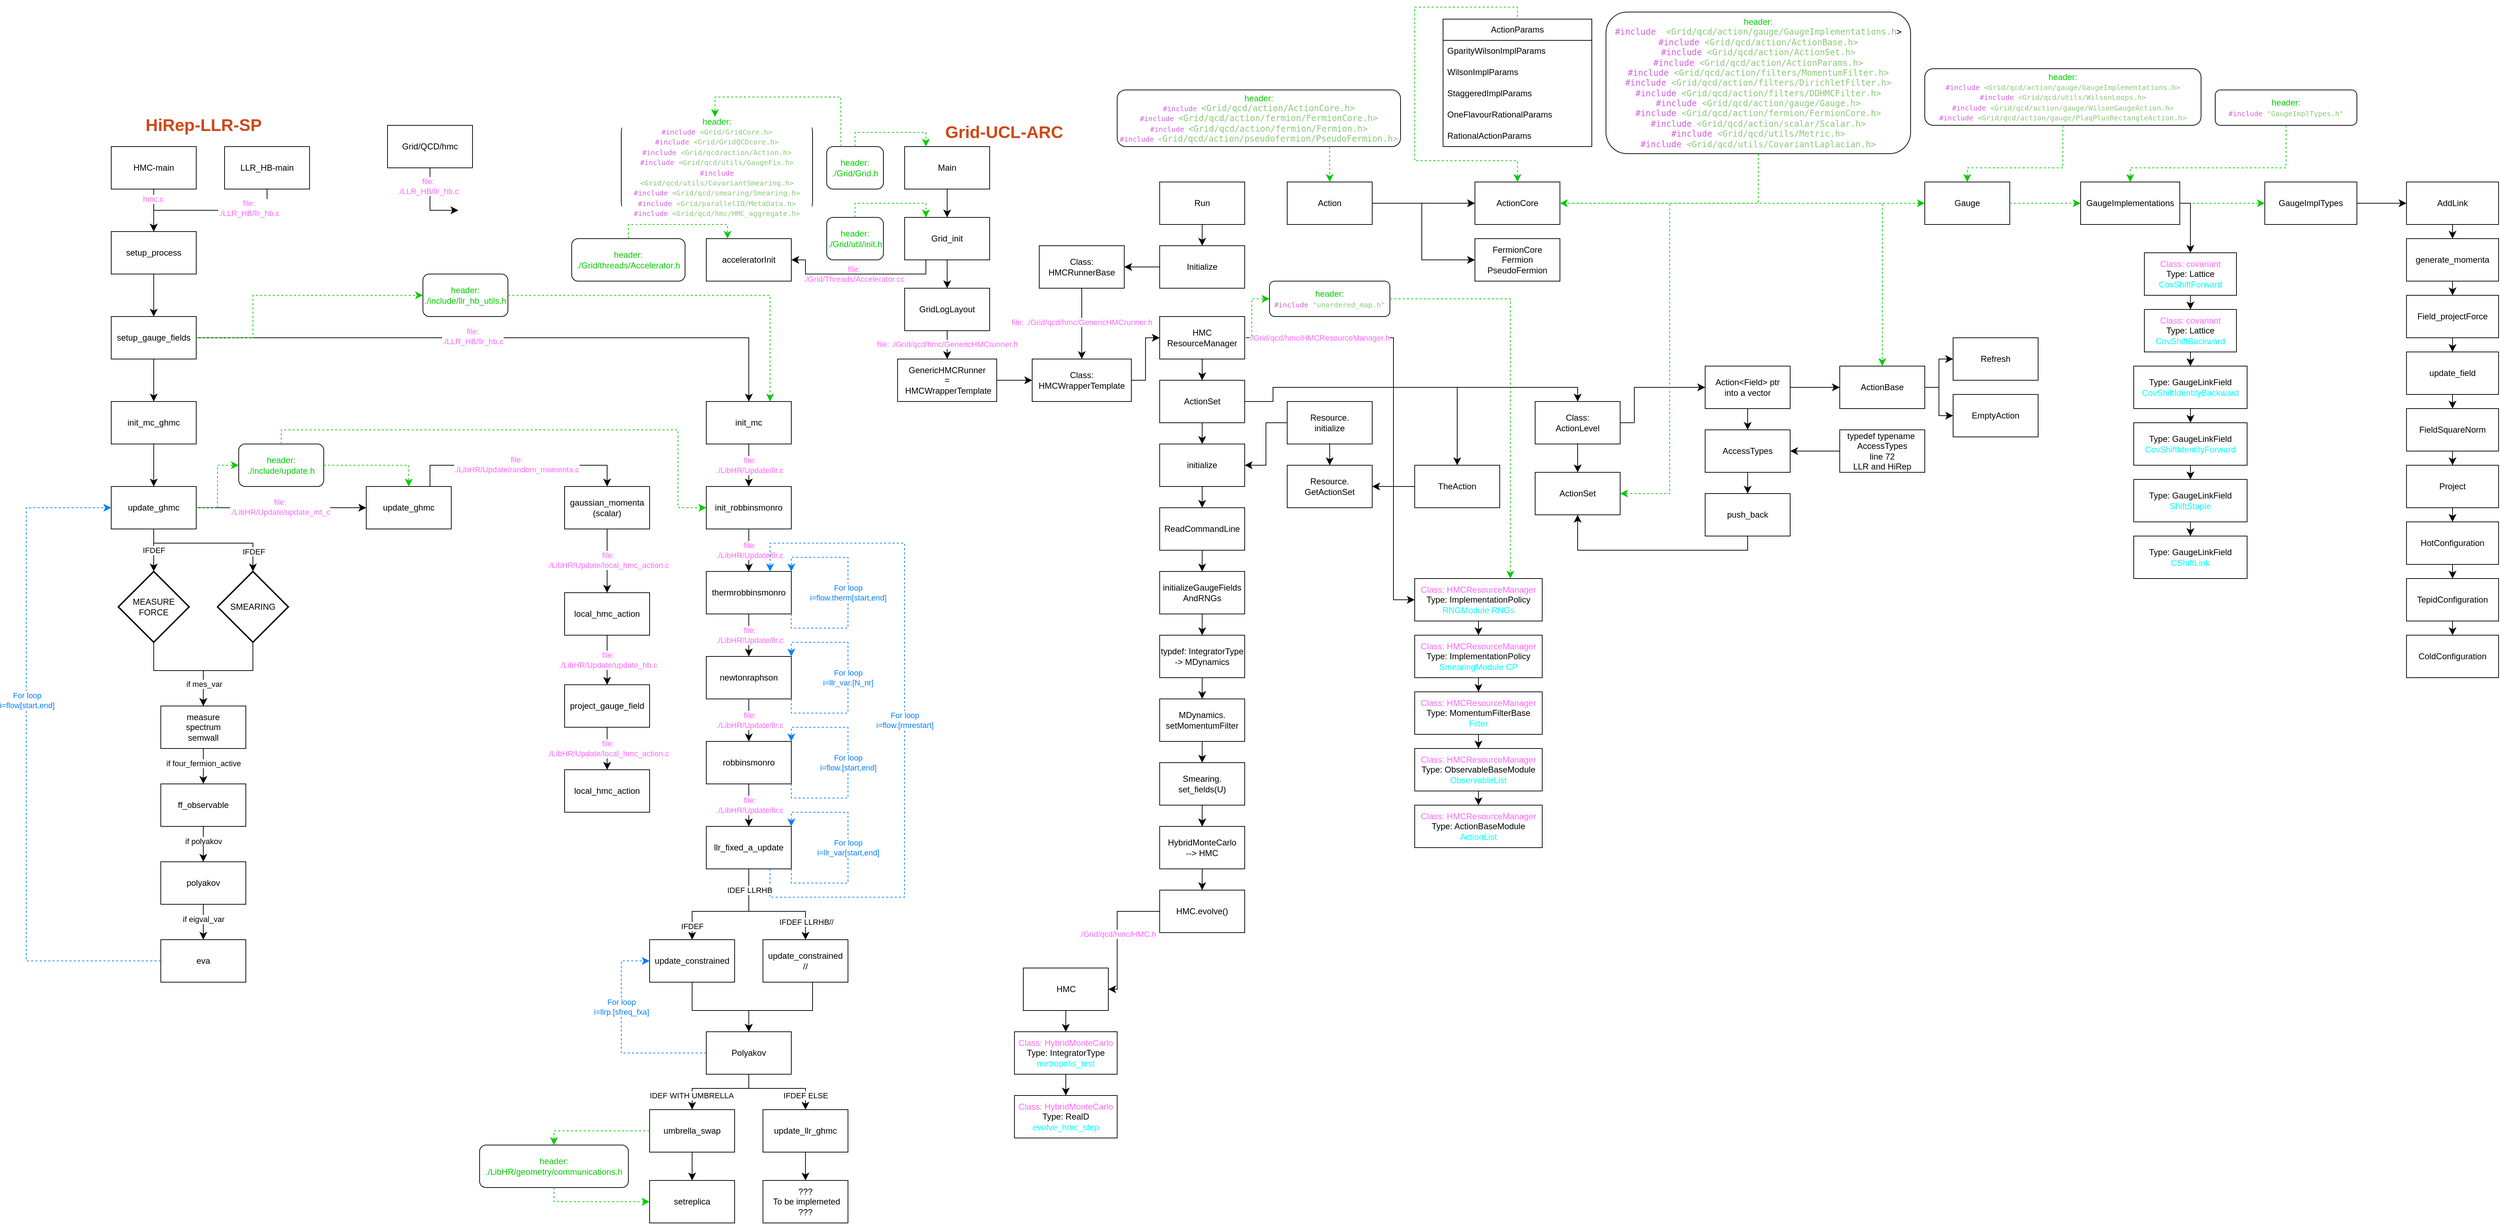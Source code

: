 <mxfile version="26.0.9">
  <diagram id="1A0_N6WVCGxHhhMu5QUB" name="Page-1">
    <mxGraphModel dx="1383" dy="1903" grid="1" gridSize="10" guides="1" tooltips="1" connect="1" arrows="1" fold="1" page="1" pageScale="1" pageWidth="850" pageHeight="1100" math="0" shadow="0">
      <root>
        <mxCell id="0" />
        <mxCell id="1" parent="0" />
        <mxCell id="2" value="HMC-main" style="rounded=0;whiteSpace=wrap;html=1;" parent="1" vertex="1">
          <mxGeometry x="200" y="160" width="120" height="60" as="geometry" />
        </mxCell>
        <mxCell id="3" value="setup_process" style="rounded=0;whiteSpace=wrap;html=1;" parent="1" vertex="1">
          <mxGeometry x="200" y="280" width="120" height="60" as="geometry" />
        </mxCell>
        <mxCell id="4" value="setup_gauge_fields" style="rounded=0;whiteSpace=wrap;html=1;" parent="1" vertex="1">
          <mxGeometry x="200" y="400" width="120" height="60" as="geometry" />
        </mxCell>
        <mxCell id="5" value="" style="edgeStyle=segmentEdgeStyle;endArrow=classic;html=1;curved=0;rounded=0;endSize=8;startSize=8;exitX=0.5;exitY=1;exitDx=0;exitDy=0;entryX=0.5;entryY=0;entryDx=0;entryDy=0;" parent="1" source="2" target="3" edge="1">
          <mxGeometry width="50" height="50" relative="1" as="geometry">
            <mxPoint x="860" y="600" as="sourcePoint" />
            <mxPoint x="910" y="550" as="targetPoint" />
            <Array as="points">
              <mxPoint x="260" y="230" />
              <mxPoint x="260" y="230" />
            </Array>
          </mxGeometry>
        </mxCell>
        <mxCell id="63" value="&lt;font color=&quot;#ff66ff&quot;&gt;hmc.c&lt;/font&gt;" style="edgeLabel;html=1;align=center;verticalAlign=middle;resizable=0;points=[];" parent="5" vertex="1" connectable="0">
          <mxGeometry x="-0.526" y="-1" relative="1" as="geometry">
            <mxPoint as="offset" />
          </mxGeometry>
        </mxCell>
        <mxCell id="6" value="" style="edgeStyle=segmentEdgeStyle;endArrow=classic;html=1;curved=0;rounded=0;endSize=8;startSize=8;exitX=0.5;exitY=1;exitDx=0;exitDy=0;entryX=0.5;entryY=0;entryDx=0;entryDy=0;" parent="1" source="3" target="4" edge="1">
          <mxGeometry width="50" height="50" relative="1" as="geometry">
            <mxPoint x="220" y="230" as="sourcePoint" />
            <mxPoint x="270" y="290" as="targetPoint" />
            <Array as="points">
              <mxPoint x="260" y="390" />
              <mxPoint x="260" y="390" />
            </Array>
          </mxGeometry>
        </mxCell>
        <mxCell id="7" value="init_mc_ghmc" style="rounded=0;whiteSpace=wrap;html=1;" parent="1" vertex="1">
          <mxGeometry x="200" y="520" width="120" height="60" as="geometry" />
        </mxCell>
        <mxCell id="8" value="" style="edgeStyle=segmentEdgeStyle;endArrow=classic;html=1;curved=0;rounded=0;endSize=8;startSize=8;exitX=0.5;exitY=1;exitDx=0;exitDy=0;entryX=0.5;entryY=0;entryDx=0;entryDy=0;" parent="1" source="7" target="9" edge="1">
          <mxGeometry width="50" height="50" relative="1" as="geometry">
            <mxPoint x="259.8" y="590" as="sourcePoint" />
            <mxPoint x="259.8" y="650" as="targetPoint" />
            <Array as="points" />
          </mxGeometry>
        </mxCell>
        <mxCell id="9" value="update_ghmc" style="rounded=0;whiteSpace=wrap;html=1;" parent="1" vertex="1">
          <mxGeometry x="200" y="640" width="120" height="60" as="geometry" />
        </mxCell>
        <mxCell id="10" value="" style="edgeStyle=segmentEdgeStyle;endArrow=classic;html=1;curved=0;rounded=0;endSize=8;startSize=8;exitX=0.5;exitY=1;exitDx=0;exitDy=0;entryX=0.5;entryY=0;entryDx=0;entryDy=0;" parent="1" source="4" target="7" edge="1">
          <mxGeometry width="50" height="50" relative="1" as="geometry">
            <mxPoint x="269.8" y="600" as="sourcePoint" />
            <mxPoint x="269.8" y="660" as="targetPoint" />
            <Array as="points">
              <mxPoint x="260" y="490" />
              <mxPoint x="260" y="490" />
            </Array>
          </mxGeometry>
        </mxCell>
        <mxCell id="11" value="MEASURE&lt;br&gt;FORCE" style="strokeWidth=2;html=1;shape=mxgraph.flowchart.decision;whiteSpace=wrap;" parent="1" vertex="1">
          <mxGeometry x="210" y="760" width="100" height="100" as="geometry" />
        </mxCell>
        <mxCell id="12" value="" style="edgeStyle=segmentEdgeStyle;endArrow=classic;html=1;curved=0;rounded=0;endSize=8;startSize=8;exitX=0.5;exitY=1;exitDx=0;exitDy=0;entryX=0.5;entryY=0;entryDx=0;entryDy=0;entryPerimeter=0;" parent="1" source="9" target="11" edge="1">
          <mxGeometry width="50" height="50" relative="1" as="geometry">
            <mxPoint x="270" y="590" as="sourcePoint" />
            <mxPoint x="270" y="650" as="targetPoint" />
            <Array as="points" />
          </mxGeometry>
        </mxCell>
        <mxCell id="13" value="IFDEF" style="edgeLabel;html=1;align=center;verticalAlign=middle;resizable=0;points=[];" parent="12" vertex="1" connectable="0">
          <mxGeometry x="-0.002" relative="1" as="geometry">
            <mxPoint as="offset" />
          </mxGeometry>
        </mxCell>
        <mxCell id="14" value="SMEARING" style="strokeWidth=2;html=1;shape=mxgraph.flowchart.decision;whiteSpace=wrap;" parent="1" vertex="1">
          <mxGeometry x="350" y="760" width="100" height="100" as="geometry" />
        </mxCell>
        <mxCell id="15" value="" style="edgeStyle=segmentEdgeStyle;endArrow=classic;html=1;curved=0;rounded=0;endSize=8;startSize=8;exitX=0.5;exitY=1;exitDx=0;exitDy=0;entryX=0.5;entryY=0;entryDx=0;entryDy=0;entryPerimeter=0;" parent="1" source="9" target="14" edge="1">
          <mxGeometry width="50" height="50" relative="1" as="geometry">
            <mxPoint x="270" y="710" as="sourcePoint" />
            <mxPoint x="270" y="770" as="targetPoint" />
            <Array as="points">
              <mxPoint x="260" y="720" />
              <mxPoint x="400" y="720" />
            </Array>
          </mxGeometry>
        </mxCell>
        <mxCell id="23" value="IFDEF" style="edgeLabel;html=1;align=center;verticalAlign=middle;resizable=0;points=[];" parent="15" vertex="1" connectable="0">
          <mxGeometry x="0.719" y="1" relative="1" as="geometry">
            <mxPoint as="offset" />
          </mxGeometry>
        </mxCell>
        <mxCell id="17" value="" style="edgeStyle=segmentEdgeStyle;endArrow=classic;html=1;curved=0;rounded=0;endSize=8;startSize=8;exitX=0.5;exitY=1;exitDx=0;exitDy=0;entryX=0.5;entryY=0;entryDx=0;entryDy=0;exitPerimeter=0;" parent="1" source="11" target="21" edge="1">
          <mxGeometry width="50" height="50" relative="1" as="geometry">
            <mxPoint x="260" y="880" as="sourcePoint" />
            <mxPoint x="400" y="940" as="targetPoint" />
            <Array as="points">
              <mxPoint x="260" y="900" />
              <mxPoint x="330" y="900" />
            </Array>
          </mxGeometry>
        </mxCell>
        <mxCell id="19" value="" style="edgeStyle=segmentEdgeStyle;endArrow=classic;html=1;curved=0;rounded=0;endSize=8;startSize=8;exitX=0.5;exitY=1;exitDx=0;exitDy=0;entryX=0.5;entryY=0;entryDx=0;entryDy=0;exitPerimeter=0;" parent="1" source="14" target="21" edge="1">
          <mxGeometry width="50" height="50" relative="1" as="geometry">
            <mxPoint x="270" y="870" as="sourcePoint" />
            <mxPoint x="410" y="950" as="targetPoint" />
            <Array as="points">
              <mxPoint x="400" y="900" />
              <mxPoint x="330" y="900" />
            </Array>
          </mxGeometry>
        </mxCell>
        <mxCell id="22" value="if mes_var" style="edgeLabel;html=1;align=center;verticalAlign=middle;resizable=0;points=[];" parent="19" vertex="1" connectable="0">
          <mxGeometry x="0.614" y="1" relative="1" as="geometry">
            <mxPoint as="offset" />
          </mxGeometry>
        </mxCell>
        <mxCell id="21" value="measure&lt;br&gt;spectrum&lt;br&gt;semwall" style="rounded=0;whiteSpace=wrap;html=1;" parent="1" vertex="1">
          <mxGeometry x="270" y="950" width="120" height="60" as="geometry" />
        </mxCell>
        <mxCell id="24" value="ff_observable" style="rounded=0;whiteSpace=wrap;html=1;" parent="1" vertex="1">
          <mxGeometry x="270" y="1060" width="120" height="60" as="geometry" />
        </mxCell>
        <mxCell id="25" value="" style="edgeStyle=segmentEdgeStyle;endArrow=classic;html=1;curved=0;rounded=0;endSize=8;startSize=8;exitX=0.5;exitY=1;exitDx=0;exitDy=0;entryX=0.5;entryY=0;entryDx=0;entryDy=0;" parent="1" source="21" target="24" edge="1">
          <mxGeometry width="50" height="50" relative="1" as="geometry">
            <mxPoint x="530" y="940" as="sourcePoint" />
            <mxPoint x="460" y="1030" as="targetPoint" />
            <Array as="points">
              <mxPoint x="330" y="1030" />
              <mxPoint x="330" y="1030" />
            </Array>
          </mxGeometry>
        </mxCell>
        <mxCell id="26" value="if four_fermion_active" style="edgeLabel;html=1;align=center;verticalAlign=middle;resizable=0;points=[];" parent="25" vertex="1" connectable="0">
          <mxGeometry x="0.614" y="1" relative="1" as="geometry">
            <mxPoint x="-1" y="-20" as="offset" />
          </mxGeometry>
        </mxCell>
        <mxCell id="27" value="polyakov" style="rounded=0;whiteSpace=wrap;html=1;" parent="1" vertex="1">
          <mxGeometry x="270" y="1170" width="120" height="60" as="geometry" />
        </mxCell>
        <mxCell id="28" value="" style="edgeStyle=segmentEdgeStyle;endArrow=classic;html=1;curved=0;rounded=0;endSize=8;startSize=8;exitX=0.5;exitY=1;exitDx=0;exitDy=0;entryX=0.5;entryY=0;entryDx=0;entryDy=0;" parent="1" source="24" target="27" edge="1">
          <mxGeometry width="50" height="50" relative="1" as="geometry">
            <mxPoint x="329.83" y="1130" as="sourcePoint" />
            <mxPoint x="329.83" y="1180" as="targetPoint" />
            <Array as="points" />
          </mxGeometry>
        </mxCell>
        <mxCell id="29" value="if polyakov" style="edgeLabel;html=1;align=center;verticalAlign=middle;resizable=0;points=[];" parent="28" vertex="1" connectable="0">
          <mxGeometry x="0.614" y="1" relative="1" as="geometry">
            <mxPoint x="-1" y="-20" as="offset" />
          </mxGeometry>
        </mxCell>
        <mxCell id="30" value="eva" style="rounded=0;whiteSpace=wrap;html=1;" parent="1" vertex="1">
          <mxGeometry x="270" y="1280" width="120" height="60" as="geometry" />
        </mxCell>
        <mxCell id="31" value="" style="edgeStyle=segmentEdgeStyle;endArrow=classic;html=1;curved=0;rounded=0;endSize=8;startSize=8;exitX=0.5;exitY=1;exitDx=0;exitDy=0;entryX=0.5;entryY=0;entryDx=0;entryDy=0;" parent="1" source="27" target="30" edge="1">
          <mxGeometry width="50" height="50" relative="1" as="geometry">
            <mxPoint x="329.83" y="1240" as="sourcePoint" />
            <mxPoint x="330" y="1280" as="targetPoint" />
            <Array as="points" />
          </mxGeometry>
        </mxCell>
        <mxCell id="32" value="if eigval_var" style="edgeLabel;html=1;align=center;verticalAlign=middle;resizable=0;points=[];" parent="31" vertex="1" connectable="0">
          <mxGeometry x="0.614" y="1" relative="1" as="geometry">
            <mxPoint x="-1" y="-20" as="offset" />
          </mxGeometry>
        </mxCell>
        <mxCell id="33" value="" style="edgeStyle=segmentEdgeStyle;endArrow=classic;html=1;curved=0;rounded=0;endSize=8;startSize=8;exitX=0;exitY=0.5;exitDx=0;exitDy=0;entryX=0;entryY=0.5;entryDx=0;entryDy=0;dashed=1;strokeColor=#007FFF;" parent="1" source="30" target="9" edge="1">
          <mxGeometry width="50" height="50" relative="1" as="geometry">
            <mxPoint x="50" y="980" as="sourcePoint" />
            <mxPoint x="190" y="1040" as="targetPoint" />
            <Array as="points">
              <mxPoint x="80" y="1310" />
              <mxPoint x="80" y="670" />
            </Array>
          </mxGeometry>
        </mxCell>
        <mxCell id="35" value="&lt;font color=&quot;#007fff&quot;&gt;For loop&lt;br&gt;i=flow[start,end]&lt;/font&gt;" style="edgeLabel;html=1;align=center;verticalAlign=middle;resizable=0;points=[];" parent="33" vertex="1" connectable="0">
          <mxGeometry x="0.175" y="-1" relative="1" as="geometry">
            <mxPoint as="offset" />
          </mxGeometry>
        </mxCell>
        <mxCell id="36" value="update_ghmc" style="rounded=0;whiteSpace=wrap;html=1;" parent="1" vertex="1">
          <mxGeometry x="560" y="640" width="120" height="60" as="geometry" />
        </mxCell>
        <mxCell id="37" value="" style="edgeStyle=segmentEdgeStyle;endArrow=classic;html=1;curved=0;rounded=0;endSize=8;startSize=8;exitX=1;exitY=0.5;exitDx=0;exitDy=0;entryX=0;entryY=0.5;entryDx=0;entryDy=0;" parent="1" source="9" target="36" edge="1">
          <mxGeometry width="50" height="50" relative="1" as="geometry">
            <mxPoint x="270" y="590" as="sourcePoint" />
            <mxPoint x="450" y="680" as="targetPoint" />
            <Array as="points" />
          </mxGeometry>
        </mxCell>
        <mxCell id="38" value="&lt;font color=&quot;#ff66ff&quot;&gt;file:&lt;br&gt;./LibHR/Update/update_mt_c&lt;/font&gt;" style="edgeLabel;html=1;align=center;verticalAlign=middle;resizable=0;points=[];" parent="37" vertex="1" connectable="0">
          <mxGeometry x="-0.02" y="1" relative="1" as="geometry">
            <mxPoint as="offset" />
          </mxGeometry>
        </mxCell>
        <mxCell id="39" value="&lt;font color=&quot;#00cc00&quot;&gt;header:&lt;br&gt;./include/update.h&lt;/font&gt;" style="rounded=1;whiteSpace=wrap;html=1;" parent="1" vertex="1">
          <mxGeometry x="380" y="580" width="120" height="60" as="geometry" />
        </mxCell>
        <mxCell id="40" value="" style="edgeStyle=segmentEdgeStyle;endArrow=classic;html=1;curved=0;rounded=0;endSize=8;startSize=8;exitX=1;exitY=0.5;exitDx=0;exitDy=0;entryX=0.5;entryY=0;entryDx=0;entryDy=0;strokeColor=#00CC00;dashed=1;" parent="1" source="39" target="36" edge="1">
          <mxGeometry width="50" height="50" relative="1" as="geometry">
            <mxPoint x="270" y="590" as="sourcePoint" />
            <mxPoint x="270" y="650" as="targetPoint" />
            <Array as="points">
              <mxPoint x="620" y="610" />
            </Array>
          </mxGeometry>
        </mxCell>
        <mxCell id="41" value="" style="edgeStyle=segmentEdgeStyle;endArrow=classic;html=1;curved=0;rounded=0;endSize=8;startSize=8;exitX=1;exitY=0.5;exitDx=0;exitDy=0;entryX=0;entryY=0.5;entryDx=0;entryDy=0;strokeColor=#00CC00;dashed=1;" parent="1" source="9" target="39" edge="1">
          <mxGeometry width="50" height="50" relative="1" as="geometry">
            <mxPoint x="450" y="600" as="sourcePoint" />
            <mxPoint x="630" y="650" as="targetPoint" />
            <Array as="points">
              <mxPoint x="350" y="670" />
              <mxPoint x="350" y="610" />
            </Array>
          </mxGeometry>
        </mxCell>
        <mxCell id="42" value="gaussian_momenta&lt;br&gt;(scalar)" style="rounded=0;whiteSpace=wrap;html=1;" parent="1" vertex="1">
          <mxGeometry x="840" y="640" width="120" height="60" as="geometry" />
        </mxCell>
        <mxCell id="43" value="local_hmc_action" style="rounded=0;whiteSpace=wrap;html=1;" parent="1" vertex="1">
          <mxGeometry x="840" y="790" width="120" height="60" as="geometry" />
        </mxCell>
        <mxCell id="44" value="" style="edgeStyle=segmentEdgeStyle;endArrow=classic;html=1;curved=0;rounded=0;endSize=8;startSize=8;exitX=0.75;exitY=0;exitDx=0;exitDy=0;entryX=0.5;entryY=0;entryDx=0;entryDy=0;" parent="1" source="36" target="42" edge="1">
          <mxGeometry width="50" height="50" relative="1" as="geometry">
            <mxPoint x="520" y="910" as="sourcePoint" />
            <mxPoint x="760" y="910" as="targetPoint" />
            <Array as="points">
              <mxPoint x="650" y="610" />
              <mxPoint x="900" y="610" />
            </Array>
          </mxGeometry>
        </mxCell>
        <mxCell id="45" value="&lt;font color=&quot;#ff66ff&quot;&gt;file:&lt;br&gt;./LibHR/Update/random_momenta.c&lt;/font&gt;" style="edgeLabel;html=1;align=center;verticalAlign=middle;resizable=0;points=[];" parent="44" vertex="1" connectable="0">
          <mxGeometry x="-0.02" y="1" relative="1" as="geometry">
            <mxPoint as="offset" />
          </mxGeometry>
        </mxCell>
        <mxCell id="47" value="" style="edgeStyle=segmentEdgeStyle;endArrow=classic;html=1;curved=0;rounded=0;endSize=8;startSize=8;exitX=0.5;exitY=1;exitDx=0;exitDy=0;entryX=0.5;entryY=0;entryDx=0;entryDy=0;" parent="1" source="42" target="43" edge="1">
          <mxGeometry width="50" height="50" relative="1" as="geometry">
            <mxPoint x="720" y="770" as="sourcePoint" />
            <mxPoint x="970" y="770" as="targetPoint" />
            <Array as="points">
              <mxPoint x="900" y="710" />
              <mxPoint x="900" y="710" />
            </Array>
          </mxGeometry>
        </mxCell>
        <mxCell id="48" value="&lt;font color=&quot;#ff66ff&quot;&gt;file:&lt;br&gt;./LibHR/Update/local_hmc_action.c&lt;/font&gt;" style="edgeLabel;html=1;align=center;verticalAlign=middle;resizable=0;points=[];" parent="47" vertex="1" connectable="0">
          <mxGeometry x="-0.02" y="1" relative="1" as="geometry">
            <mxPoint as="offset" />
          </mxGeometry>
        </mxCell>
        <mxCell id="49" value="project_gauge_field" style="rounded=0;whiteSpace=wrap;html=1;" parent="1" vertex="1">
          <mxGeometry x="840" y="920" width="120" height="60" as="geometry" />
        </mxCell>
        <mxCell id="50" value="local_hmc_action" style="rounded=0;whiteSpace=wrap;html=1;" parent="1" vertex="1">
          <mxGeometry x="840" y="1040" width="120" height="60" as="geometry" />
        </mxCell>
        <mxCell id="51" value="" style="edgeStyle=segmentEdgeStyle;endArrow=classic;html=1;curved=0;rounded=0;endSize=8;startSize=8;exitX=0.5;exitY=1;exitDx=0;exitDy=0;entryX=0.5;entryY=0;entryDx=0;entryDy=0;" parent="1" source="43" target="49" edge="1">
          <mxGeometry width="50" height="50" relative="1" as="geometry">
            <mxPoint x="790" y="850" as="sourcePoint" />
            <mxPoint x="790" y="940" as="targetPoint" />
            <Array as="points">
              <mxPoint x="900" y="880" />
              <mxPoint x="900" y="880" />
            </Array>
          </mxGeometry>
        </mxCell>
        <mxCell id="52" value="&lt;font color=&quot;#ff66ff&quot;&gt;file:&lt;br&gt;./LibHR/Update/update_hb.c&lt;/font&gt;" style="edgeLabel;html=1;align=center;verticalAlign=middle;resizable=0;points=[];" parent="51" vertex="1" connectable="0">
          <mxGeometry x="-0.02" y="1" relative="1" as="geometry">
            <mxPoint as="offset" />
          </mxGeometry>
        </mxCell>
        <mxCell id="53" value="" style="edgeStyle=segmentEdgeStyle;endArrow=classic;html=1;curved=0;rounded=0;endSize=8;startSize=8;exitX=0.5;exitY=1;exitDx=0;exitDy=0;entryX=0.5;entryY=0;entryDx=0;entryDy=0;" parent="1" source="49" target="50" edge="1">
          <mxGeometry width="50" height="50" relative="1" as="geometry">
            <mxPoint x="1000" y="990" as="sourcePoint" />
            <mxPoint x="1000" y="1080" as="targetPoint" />
            <Array as="points">
              <mxPoint x="900" y="1010" />
              <mxPoint x="900" y="1010" />
            </Array>
          </mxGeometry>
        </mxCell>
        <mxCell id="54" value="&lt;font color=&quot;#ff66ff&quot;&gt;file:&lt;br&gt;./LibHR/Update/local_hmc_action.c&lt;/font&gt;" style="edgeLabel;html=1;align=center;verticalAlign=middle;resizable=0;points=[];" parent="53" vertex="1" connectable="0">
          <mxGeometry x="-0.02" y="1" relative="1" as="geometry">
            <mxPoint as="offset" />
          </mxGeometry>
        </mxCell>
        <mxCell id="55" value="init_mc" style="rounded=0;whiteSpace=wrap;html=1;" parent="1" vertex="1">
          <mxGeometry x="1040" y="520" width="120" height="60" as="geometry" />
        </mxCell>
        <mxCell id="56" value="LLR_HB-main" style="rounded=0;whiteSpace=wrap;html=1;" parent="1" vertex="1">
          <mxGeometry x="360" y="160" width="120" height="60" as="geometry" />
        </mxCell>
        <mxCell id="59" value="" style="edgeStyle=segmentEdgeStyle;endArrow=classic;html=1;curved=0;rounded=0;endSize=8;startSize=8;exitX=0.5;exitY=1;exitDx=0;exitDy=0;entryX=0.5;entryY=0;entryDx=0;entryDy=0;" parent="1" source="56" target="3" edge="1">
          <mxGeometry width="50" height="50" relative="1" as="geometry">
            <mxPoint x="1700" y="600" as="sourcePoint" />
            <mxPoint x="1750" y="550" as="targetPoint" />
            <Array as="points">
              <mxPoint x="420" y="250" />
              <mxPoint x="260" y="250" />
            </Array>
          </mxGeometry>
        </mxCell>
        <mxCell id="62" value="&lt;font color=&quot;#ff66ff&quot;&gt;file:&lt;br style=&quot;border-color: var(--border-color);&quot;&gt;./LLR_HB/llr_hb.c&lt;/font&gt;" style="edgeLabel;html=1;align=center;verticalAlign=middle;resizable=0;points=[];" parent="59" vertex="1" connectable="0">
          <mxGeometry x="-0.491" y="-3" relative="1" as="geometry">
            <mxPoint as="offset" />
          </mxGeometry>
        </mxCell>
        <mxCell id="61" value="" style="edgeStyle=segmentEdgeStyle;endArrow=classic;html=1;curved=0;rounded=0;endSize=8;startSize=8;exitX=1;exitY=0.5;exitDx=0;exitDy=0;entryX=0.5;entryY=0;entryDx=0;entryDy=0;" parent="1" source="4" target="55" edge="1">
          <mxGeometry width="50" height="50" relative="1" as="geometry">
            <mxPoint x="1100" y="460" as="sourcePoint" />
            <mxPoint x="270" y="530" as="targetPoint" />
            <Array as="points">
              <mxPoint x="1100" y="430" />
            </Array>
          </mxGeometry>
        </mxCell>
        <mxCell id="64" value="&lt;font color=&quot;#ff66ff&quot;&gt;file:&lt;br style=&quot;border-color: var(--border-color);&quot;&gt;./LLR_HB/llr_hb.c&lt;/font&gt;" style="edgeLabel;html=1;align=center;verticalAlign=middle;resizable=0;points=[];" parent="61" vertex="1" connectable="0">
          <mxGeometry x="-0.104" y="2" relative="1" as="geometry">
            <mxPoint as="offset" />
          </mxGeometry>
        </mxCell>
        <mxCell id="65" value="init_robbinsmonro" style="rounded=0;whiteSpace=wrap;html=1;" parent="1" vertex="1">
          <mxGeometry x="1040" y="640" width="120" height="60" as="geometry" />
        </mxCell>
        <mxCell id="66" value="" style="edgeStyle=segmentEdgeStyle;endArrow=classic;html=1;curved=0;rounded=0;endSize=8;startSize=8;exitX=0.5;exitY=1;exitDx=0;exitDy=0;entryX=0.5;entryY=0;entryDx=0;entryDy=0;" parent="1" source="55" target="65" edge="1">
          <mxGeometry width="50" height="50" relative="1" as="geometry">
            <mxPoint x="660" y="650" as="sourcePoint" />
            <mxPoint x="910" y="650" as="targetPoint" />
            <Array as="points">
              <mxPoint x="1100" y="630" />
              <mxPoint x="1100" y="630" />
            </Array>
          </mxGeometry>
        </mxCell>
        <mxCell id="67" value="&lt;font color=&quot;#ff66ff&quot;&gt;file:&lt;br&gt;./LibHR/Update/llr.c&lt;/font&gt;" style="edgeLabel;html=1;align=center;verticalAlign=middle;resizable=0;points=[];" parent="66" vertex="1" connectable="0">
          <mxGeometry x="-0.02" y="1" relative="1" as="geometry">
            <mxPoint as="offset" />
          </mxGeometry>
        </mxCell>
        <mxCell id="70" value="&lt;font color=&quot;#00cc00&quot;&gt;header:&lt;br&gt;./include/llr_hb_utils.h&lt;/font&gt;" style="rounded=1;whiteSpace=wrap;html=1;" parent="1" vertex="1">
          <mxGeometry x="640" y="340" width="120" height="60" as="geometry" />
        </mxCell>
        <mxCell id="71" value="" style="edgeStyle=segmentEdgeStyle;endArrow=classic;html=1;curved=0;rounded=0;endSize=8;startSize=8;exitX=1;exitY=0.5;exitDx=0;exitDy=0;entryX=0.75;entryY=0;entryDx=0;entryDy=0;fillColor=#60a917;strokeColor=#00CC00;dashed=1;" parent="1" source="70" target="55" edge="1">
          <mxGeometry width="50" height="50" relative="1" as="geometry">
            <mxPoint x="410" y="470" as="sourcePoint" />
            <mxPoint x="760" y="520" as="targetPoint" />
            <Array as="points">
              <mxPoint x="1130" y="370" />
            </Array>
          </mxGeometry>
        </mxCell>
        <mxCell id="72" value="" style="edgeStyle=segmentEdgeStyle;endArrow=classic;html=1;curved=0;rounded=0;endSize=8;startSize=8;exitX=1;exitY=0.5;exitDx=0;exitDy=0;entryX=0;entryY=0.5;entryDx=0;entryDy=0;strokeColor=#00CC00;dashed=1;" parent="1" source="4" target="70" edge="1">
          <mxGeometry width="50" height="50" relative="1" as="geometry">
            <mxPoint x="460" y="550" as="sourcePoint" />
            <mxPoint x="770" y="530" as="targetPoint" />
            <Array as="points">
              <mxPoint x="400" y="430" />
              <mxPoint x="400" y="370" />
            </Array>
          </mxGeometry>
        </mxCell>
        <mxCell id="73" value="thermrobbinsmonro" style="rounded=0;whiteSpace=wrap;html=1;" parent="1" vertex="1">
          <mxGeometry x="1040" y="760" width="120" height="60" as="geometry" />
        </mxCell>
        <mxCell id="74" value="" style="edgeStyle=segmentEdgeStyle;endArrow=classic;html=1;curved=0;rounded=0;endSize=8;startSize=8;exitX=0.5;exitY=0;exitDx=0;exitDy=0;entryX=0;entryY=0.5;entryDx=0;entryDy=0;strokeColor=#00CC00;dashed=1;" parent="1" source="39" target="65" edge="1">
          <mxGeometry width="50" height="50" relative="1" as="geometry">
            <mxPoint x="510" y="620" as="sourcePoint" />
            <mxPoint x="630" y="650" as="targetPoint" />
            <Array as="points">
              <mxPoint x="440" y="560" />
              <mxPoint x="1000" y="560" />
              <mxPoint x="1000" y="670" />
            </Array>
          </mxGeometry>
        </mxCell>
        <mxCell id="75" value="" style="edgeStyle=segmentEdgeStyle;endArrow=classic;html=1;curved=0;rounded=0;endSize=8;startSize=8;exitX=0.5;exitY=1;exitDx=0;exitDy=0;entryX=0.5;entryY=0;entryDx=0;entryDy=0;" parent="1" source="65" target="73" edge="1">
          <mxGeometry width="50" height="50" relative="1" as="geometry">
            <mxPoint x="1110" y="590" as="sourcePoint" />
            <mxPoint x="1110" y="650" as="targetPoint" />
            <Array as="points">
              <mxPoint x="1100" y="730" />
              <mxPoint x="1100" y="730" />
            </Array>
          </mxGeometry>
        </mxCell>
        <mxCell id="76" value="&lt;font color=&quot;#ff66ff&quot;&gt;file:&lt;br&gt;./LibHR/Update/llr.c&lt;/font&gt;" style="edgeLabel;html=1;align=center;verticalAlign=middle;resizable=0;points=[];" parent="75" vertex="1" connectable="0">
          <mxGeometry x="-0.02" y="1" relative="1" as="geometry">
            <mxPoint as="offset" />
          </mxGeometry>
        </mxCell>
        <mxCell id="77" value="" style="edgeStyle=segmentEdgeStyle;endArrow=classic;html=1;curved=0;rounded=0;endSize=8;startSize=8;entryX=1;entryY=0;entryDx=0;entryDy=0;exitX=1;exitY=1;exitDx=0;exitDy=0;dashed=1;strokeColor=#007FFF;" parent="1" source="73" target="73" edge="1">
          <mxGeometry width="50" height="50" relative="1" as="geometry">
            <mxPoint x="1160" y="980" as="sourcePoint" />
            <mxPoint x="1429.97" y="639.97" as="targetPoint" />
            <Array as="points">
              <mxPoint x="1160" y="840" />
              <mxPoint x="1240" y="840" />
              <mxPoint x="1240" y="740" />
              <mxPoint x="1160" y="740" />
            </Array>
          </mxGeometry>
        </mxCell>
        <mxCell id="79" value="&lt;font color=&quot;#007fff&quot;&gt;For loop&lt;br style=&quot;border-color: var(--border-color);&quot;&gt;i=flow.therm[start,end]&lt;/font&gt;" style="edgeLabel;html=1;align=center;verticalAlign=middle;resizable=0;points=[];" parent="77" vertex="1" connectable="0">
          <mxGeometry x="0.0" relative="1" as="geometry">
            <mxPoint as="offset" />
          </mxGeometry>
        </mxCell>
        <mxCell id="80" value="newtonraphson" style="rounded=0;whiteSpace=wrap;html=1;" parent="1" vertex="1">
          <mxGeometry x="1040" y="880" width="120" height="60" as="geometry" />
        </mxCell>
        <mxCell id="81" value="" style="edgeStyle=segmentEdgeStyle;endArrow=classic;html=1;curved=0;rounded=0;endSize=8;startSize=8;exitX=0.5;exitY=1;exitDx=0;exitDy=0;entryX=0.5;entryY=0;entryDx=0;entryDy=0;" parent="1" source="73" target="80" edge="1">
          <mxGeometry width="50" height="50" relative="1" as="geometry">
            <mxPoint x="1260" y="930" as="sourcePoint" />
            <mxPoint x="1260" y="990" as="targetPoint" />
            <Array as="points">
              <mxPoint x="1100" y="850" />
              <mxPoint x="1100" y="850" />
            </Array>
          </mxGeometry>
        </mxCell>
        <mxCell id="82" value="&lt;font color=&quot;#ff66ff&quot;&gt;file:&lt;br&gt;./LibHR/Update/llr.c&lt;/font&gt;" style="edgeLabel;html=1;align=center;verticalAlign=middle;resizable=0;points=[];" parent="81" vertex="1" connectable="0">
          <mxGeometry x="-0.02" y="1" relative="1" as="geometry">
            <mxPoint as="offset" />
          </mxGeometry>
        </mxCell>
        <mxCell id="83" value="" style="edgeStyle=segmentEdgeStyle;endArrow=classic;html=1;curved=0;rounded=0;endSize=8;startSize=8;entryX=1;entryY=0;entryDx=0;entryDy=0;exitX=1;exitY=1;exitDx=0;exitDy=0;dashed=1;strokeColor=#007FFF;" parent="1" source="80" target="80" edge="1">
          <mxGeometry width="50" height="50" relative="1" as="geometry">
            <mxPoint x="1170" y="940" as="sourcePoint" />
            <mxPoint x="1170" y="880" as="targetPoint" />
            <Array as="points">
              <mxPoint x="1160" y="960" />
              <mxPoint x="1240" y="960" />
              <mxPoint x="1240" y="860" />
              <mxPoint x="1160" y="860" />
            </Array>
          </mxGeometry>
        </mxCell>
        <mxCell id="84" value="&lt;font color=&quot;#007fff&quot;&gt;For loop&lt;br style=&quot;border-color: var(--border-color);&quot;&gt;i=llr_var.[N_nr]&lt;/font&gt;" style="edgeLabel;html=1;align=center;verticalAlign=middle;resizable=0;points=[];" parent="83" vertex="1" connectable="0">
          <mxGeometry x="0.0" relative="1" as="geometry">
            <mxPoint as="offset" />
          </mxGeometry>
        </mxCell>
        <mxCell id="86" value="robbinsmonro" style="rounded=0;whiteSpace=wrap;html=1;" parent="1" vertex="1">
          <mxGeometry x="1040" y="1000" width="120" height="60" as="geometry" />
        </mxCell>
        <mxCell id="87" value="" style="edgeStyle=segmentEdgeStyle;endArrow=classic;html=1;curved=0;rounded=0;endSize=8;startSize=8;exitX=0.5;exitY=1;exitDx=0;exitDy=0;entryX=0.5;entryY=0;entryDx=0;entryDy=0;" parent="1" source="80" target="86" edge="1">
          <mxGeometry width="50" height="50" relative="1" as="geometry">
            <mxPoint x="1100" y="950" as="sourcePoint" />
            <mxPoint x="1260" y="1120" as="targetPoint" />
            <Array as="points" />
          </mxGeometry>
        </mxCell>
        <mxCell id="88" value="&lt;font color=&quot;#ff66ff&quot;&gt;file:&lt;br&gt;./LibHR/Update/llr.c&lt;/font&gt;" style="edgeLabel;html=1;align=center;verticalAlign=middle;resizable=0;points=[];" parent="87" vertex="1" connectable="0">
          <mxGeometry x="-0.02" y="1" relative="1" as="geometry">
            <mxPoint as="offset" />
          </mxGeometry>
        </mxCell>
        <mxCell id="89" value="" style="edgeStyle=segmentEdgeStyle;endArrow=classic;html=1;curved=0;rounded=0;endSize=8;startSize=8;entryX=1;entryY=0;entryDx=0;entryDy=0;exitX=1;exitY=1;exitDx=0;exitDy=0;dashed=1;strokeColor=#007FFF;" parent="1" source="86" target="86" edge="1">
          <mxGeometry width="50" height="50" relative="1" as="geometry">
            <mxPoint x="1170" y="1070" as="sourcePoint" />
            <mxPoint x="1170" y="1010" as="targetPoint" />
            <Array as="points">
              <mxPoint x="1160" y="1080" />
              <mxPoint x="1240" y="1080" />
              <mxPoint x="1240" y="980" />
              <mxPoint x="1160" y="980" />
            </Array>
          </mxGeometry>
        </mxCell>
        <mxCell id="90" value="&lt;font color=&quot;#007fff&quot;&gt;For loop&lt;br style=&quot;border-color: var(--border-color);&quot;&gt;i=flow.[start,end]&lt;/font&gt;" style="edgeLabel;html=1;align=center;verticalAlign=middle;resizable=0;points=[];" parent="89" vertex="1" connectable="0">
          <mxGeometry x="0.0" relative="1" as="geometry">
            <mxPoint as="offset" />
          </mxGeometry>
        </mxCell>
        <mxCell id="91" value="llr_fixed_a_update" style="rounded=0;whiteSpace=wrap;html=1;" parent="1" vertex="1">
          <mxGeometry x="1040" y="1120" width="120" height="60" as="geometry" />
        </mxCell>
        <mxCell id="92" value="" style="edgeStyle=segmentEdgeStyle;endArrow=classic;html=1;curved=0;rounded=0;endSize=8;startSize=8;exitX=0.5;exitY=1;exitDx=0;exitDy=0;entryX=0.5;entryY=0;entryDx=0;entryDy=0;" parent="1" source="86" target="91" edge="1">
          <mxGeometry width="50" height="50" relative="1" as="geometry">
            <mxPoint x="1100" y="1060" as="sourcePoint" />
            <mxPoint x="1260" y="1230" as="targetPoint" />
            <Array as="points" />
          </mxGeometry>
        </mxCell>
        <mxCell id="93" value="&lt;font color=&quot;#ff66ff&quot;&gt;file:&lt;br&gt;./LibHR/Update/llr.c&lt;/font&gt;" style="edgeLabel;html=1;align=center;verticalAlign=middle;resizable=0;points=[];" parent="92" vertex="1" connectable="0">
          <mxGeometry x="-0.02" y="1" relative="1" as="geometry">
            <mxPoint as="offset" />
          </mxGeometry>
        </mxCell>
        <mxCell id="94" value="" style="edgeStyle=segmentEdgeStyle;endArrow=classic;html=1;curved=0;rounded=0;endSize=8;startSize=8;entryX=1;entryY=0;entryDx=0;entryDy=0;exitX=1;exitY=1;exitDx=0;exitDy=0;dashed=1;strokeColor=#007FFF;" parent="1" source="91" target="91" edge="1">
          <mxGeometry width="50" height="50" relative="1" as="geometry">
            <mxPoint x="1170" y="1180" as="sourcePoint" />
            <mxPoint x="1170" y="1120" as="targetPoint" />
            <Array as="points">
              <mxPoint x="1160" y="1200" />
              <mxPoint x="1240" y="1200" />
              <mxPoint x="1240" y="1100" />
              <mxPoint x="1160" y="1100" />
            </Array>
          </mxGeometry>
        </mxCell>
        <mxCell id="95" value="&lt;font color=&quot;#007fff&quot;&gt;For loop&lt;br style=&quot;border-color: var(--border-color);&quot;&gt;i=llr_var[start,end]&lt;/font&gt;" style="edgeLabel;html=1;align=center;verticalAlign=middle;resizable=0;points=[];" parent="94" vertex="1" connectable="0">
          <mxGeometry x="0.0" relative="1" as="geometry">
            <mxPoint as="offset" />
          </mxGeometry>
        </mxCell>
        <mxCell id="96" value="" style="edgeStyle=segmentEdgeStyle;endArrow=classic;html=1;curved=0;rounded=0;endSize=8;startSize=8;entryX=0.75;entryY=0;entryDx=0;entryDy=0;exitX=0.75;exitY=1;exitDx=0;exitDy=0;dashed=1;strokeColor=#007FFF;" parent="1" source="91" target="73" edge="1">
          <mxGeometry width="50" height="50" relative="1" as="geometry">
            <mxPoint x="1390" y="1169.97" as="sourcePoint" />
            <mxPoint x="1390" y="1109.97" as="targetPoint" />
            <Array as="points">
              <mxPoint x="1130" y="1220" />
              <mxPoint x="1320" y="1220" />
              <mxPoint x="1320" y="720" />
              <mxPoint x="1130" y="720" />
            </Array>
          </mxGeometry>
        </mxCell>
        <mxCell id="97" value="&lt;font color=&quot;#007fff&quot;&gt;For loop&lt;br style=&quot;border-color: var(--border-color);&quot;&gt;i=flow.[rmrestart]&lt;/font&gt;" style="edgeLabel;html=1;align=center;verticalAlign=middle;resizable=0;points=[];" parent="96" vertex="1" connectable="0">
          <mxGeometry x="0.0" relative="1" as="geometry">
            <mxPoint as="offset" />
          </mxGeometry>
        </mxCell>
        <mxCell id="98" value="umbrella_swap" style="rounded=0;whiteSpace=wrap;html=1;" parent="1" vertex="1">
          <mxGeometry x="960" y="1520" width="120" height="60" as="geometry" />
        </mxCell>
        <mxCell id="99" value="update_llr_ghmc" style="rounded=0;whiteSpace=wrap;html=1;" parent="1" vertex="1">
          <mxGeometry x="1120" y="1520" width="120" height="60" as="geometry" />
        </mxCell>
        <mxCell id="QqYyVHUeC6DTTdlW__13-99" value="update_constrained" style="rounded=0;whiteSpace=wrap;html=1;" parent="1" vertex="1">
          <mxGeometry x="960" y="1280" width="120" height="60" as="geometry" />
        </mxCell>
        <mxCell id="QqYyVHUeC6DTTdlW__13-100" value="update_constrained&lt;div&gt;//&lt;/div&gt;" style="rounded=0;whiteSpace=wrap;html=1;" parent="1" vertex="1">
          <mxGeometry x="1120" y="1280" width="120" height="60" as="geometry" />
        </mxCell>
        <mxCell id="QqYyVHUeC6DTTdlW__13-101" value="" style="edgeStyle=segmentEdgeStyle;endArrow=classic;html=1;curved=0;rounded=0;endSize=8;startSize=8;exitX=0.5;exitY=1;exitDx=0;exitDy=0;entryX=0.5;entryY=0;entryDx=0;entryDy=0;" parent="1" source="91" target="QqYyVHUeC6DTTdlW__13-99" edge="1">
          <mxGeometry width="50" height="50" relative="1" as="geometry">
            <mxPoint x="850" y="1200" as="sourcePoint" />
            <mxPoint x="850" y="1260" as="targetPoint" />
            <Array as="points">
              <mxPoint x="1100" y="1240" />
              <mxPoint x="1020" y="1240" />
            </Array>
          </mxGeometry>
        </mxCell>
        <mxCell id="QqYyVHUeC6DTTdlW__13-105" value="IFDEF" style="edgeLabel;html=1;align=center;verticalAlign=middle;resizable=0;points=[];" parent="QqYyVHUeC6DTTdlW__13-101" vertex="1" connectable="0">
          <mxGeometry x="0.783" relative="1" as="geometry">
            <mxPoint as="offset" />
          </mxGeometry>
        </mxCell>
        <mxCell id="QqYyVHUeC6DTTdlW__13-103" value="" style="edgeStyle=segmentEdgeStyle;endArrow=classic;html=1;curved=0;rounded=0;endSize=8;startSize=8;exitX=0.5;exitY=1;exitDx=0;exitDy=0;entryX=0.5;entryY=0;entryDx=0;entryDy=0;" parent="1" source="91" target="QqYyVHUeC6DTTdlW__13-100" edge="1">
          <mxGeometry width="50" height="50" relative="1" as="geometry">
            <mxPoint x="850" y="1200" as="sourcePoint" />
            <mxPoint x="990" y="1260" as="targetPoint" />
            <Array as="points">
              <mxPoint x="1100" y="1240" />
              <mxPoint x="1180" y="1240" />
            </Array>
          </mxGeometry>
        </mxCell>
        <mxCell id="QqYyVHUeC6DTTdlW__13-104" value="IFDEF LLRHB//" style="edgeLabel;html=1;align=center;verticalAlign=middle;resizable=0;points=[];" parent="QqYyVHUeC6DTTdlW__13-103" vertex="1" connectable="0">
          <mxGeometry x="0.719" y="1" relative="1" as="geometry">
            <mxPoint as="offset" />
          </mxGeometry>
        </mxCell>
        <mxCell id="QqYyVHUeC6DTTdlW__13-119" value="IDEF LLRHB" style="edgeLabel;html=1;align=center;verticalAlign=middle;resizable=0;points=[];" parent="QqYyVHUeC6DTTdlW__13-103" vertex="1" connectable="0">
          <mxGeometry x="-0.671" y="1" relative="1" as="geometry">
            <mxPoint as="offset" />
          </mxGeometry>
        </mxCell>
        <mxCell id="QqYyVHUeC6DTTdlW__13-106" value="" style="edgeStyle=segmentEdgeStyle;endArrow=classic;html=1;curved=0;rounded=0;endSize=8;startSize=8;exitX=0.5;exitY=1;exitDx=0;exitDy=0;entryX=0.5;entryY=0;entryDx=0;entryDy=0;" parent="1" source="QqYyVHUeC6DTTdlW__13-100" target="QqYyVHUeC6DTTdlW__13-110" edge="1">
          <mxGeometry width="50" height="50" relative="1" as="geometry">
            <mxPoint x="1120" y="1370" as="sourcePoint" />
            <mxPoint x="1040" y="1470" as="targetPoint" />
            <Array as="points">
              <mxPoint x="1190" y="1340" />
              <mxPoint x="1190" y="1380" />
              <mxPoint x="1100" y="1380" />
            </Array>
          </mxGeometry>
        </mxCell>
        <mxCell id="QqYyVHUeC6DTTdlW__13-108" value="" style="edgeStyle=segmentEdgeStyle;endArrow=classic;html=1;curved=0;rounded=0;endSize=8;startSize=8;exitX=0.5;exitY=1;exitDx=0;exitDy=0;entryX=0.5;entryY=0;entryDx=0;entryDy=0;" parent="1" source="QqYyVHUeC6DTTdlW__13-99" target="QqYyVHUeC6DTTdlW__13-110" edge="1">
          <mxGeometry width="50" height="50" relative="1" as="geometry">
            <mxPoint x="1120" y="1370" as="sourcePoint" />
            <mxPoint x="1200" y="1470" as="targetPoint" />
            <Array as="points">
              <mxPoint x="1020" y="1380" />
              <mxPoint x="1100" y="1380" />
            </Array>
          </mxGeometry>
        </mxCell>
        <mxCell id="QqYyVHUeC6DTTdlW__13-110" value="Polyakov" style="rounded=0;whiteSpace=wrap;html=1;" parent="1" vertex="1">
          <mxGeometry x="1040" y="1410" width="120" height="60" as="geometry" />
        </mxCell>
        <mxCell id="QqYyVHUeC6DTTdlW__13-111" value="" style="edgeStyle=segmentEdgeStyle;endArrow=classic;html=1;curved=0;rounded=0;endSize=8;startSize=8;entryX=0;entryY=0.5;entryDx=0;entryDy=0;exitX=0;exitY=0.5;exitDx=0;exitDy=0;dashed=1;strokeColor=#007FFF;" parent="1" source="QqYyVHUeC6DTTdlW__13-110" target="QqYyVHUeC6DTTdlW__13-99" edge="1">
          <mxGeometry width="50" height="50" relative="1" as="geometry">
            <mxPoint x="525" y="1550" as="sourcePoint" />
            <mxPoint x="525" y="1130" as="targetPoint" />
            <Array as="points">
              <mxPoint x="920" y="1440" />
              <mxPoint x="920" y="1310" />
            </Array>
          </mxGeometry>
        </mxCell>
        <mxCell id="QqYyVHUeC6DTTdlW__13-113" value="&lt;span style=&quot;color: rgb(0, 127, 255);&quot;&gt;For loop&lt;/span&gt;&lt;br style=&quot;color: rgb(0, 127, 255); border-color: var(--border-color);&quot;&gt;&lt;span style=&quot;color: rgb(0, 127, 255);&quot;&gt;i=llrp.[sfreq_fxa]&lt;/span&gt;" style="edgeLabel;html=1;align=center;verticalAlign=middle;resizable=0;points=[];" parent="QqYyVHUeC6DTTdlW__13-111" vertex="1" connectable="0">
          <mxGeometry x="0.28" relative="1" as="geometry">
            <mxPoint as="offset" />
          </mxGeometry>
        </mxCell>
        <mxCell id="QqYyVHUeC6DTTdlW__13-114" value="" style="edgeStyle=segmentEdgeStyle;endArrow=classic;html=1;curved=0;rounded=0;endSize=8;startSize=8;exitX=0.5;exitY=1;exitDx=0;exitDy=0;entryX=0.5;entryY=0;entryDx=0;entryDy=0;" parent="1" source="QqYyVHUeC6DTTdlW__13-110" target="98" edge="1">
          <mxGeometry width="50" height="50" relative="1" as="geometry">
            <mxPoint x="1100" y="1650" as="sourcePoint" />
            <mxPoint x="1020" y="1750" as="targetPoint" />
            <Array as="points">
              <mxPoint x="1100" y="1490" />
              <mxPoint x="1020" y="1490" />
            </Array>
          </mxGeometry>
        </mxCell>
        <mxCell id="QqYyVHUeC6DTTdlW__13-121" value="IDEF WITH UMBRELLA" style="edgeLabel;html=1;align=center;verticalAlign=middle;resizable=0;points=[];" parent="QqYyVHUeC6DTTdlW__13-114" vertex="1" connectable="0">
          <mxGeometry x="0.691" y="-1" relative="1" as="geometry">
            <mxPoint as="offset" />
          </mxGeometry>
        </mxCell>
        <mxCell id="QqYyVHUeC6DTTdlW__13-116" value="" style="edgeStyle=segmentEdgeStyle;endArrow=classic;html=1;curved=0;rounded=0;endSize=8;startSize=8;exitX=0.5;exitY=1;exitDx=0;exitDy=0;entryX=0.5;entryY=0;entryDx=0;entryDy=0;" parent="1" source="QqYyVHUeC6DTTdlW__13-110" target="99" edge="1">
          <mxGeometry width="50" height="50" relative="1" as="geometry">
            <mxPoint x="1100" y="1650" as="sourcePoint" />
            <mxPoint x="1180" y="1750" as="targetPoint" />
            <Array as="points">
              <mxPoint x="1100" y="1490" />
              <mxPoint x="1180" y="1490" />
            </Array>
          </mxGeometry>
        </mxCell>
        <mxCell id="QqYyVHUeC6DTTdlW__13-120" value="IFDEF ELSE" style="edgeLabel;html=1;align=center;verticalAlign=middle;resizable=0;points=[];" parent="QqYyVHUeC6DTTdlW__13-116" vertex="1" connectable="0">
          <mxGeometry x="0.682" relative="1" as="geometry">
            <mxPoint as="offset" />
          </mxGeometry>
        </mxCell>
        <mxCell id="QqYyVHUeC6DTTdlW__13-122" value="setreplica" style="rounded=0;whiteSpace=wrap;html=1;" parent="1" vertex="1">
          <mxGeometry x="960" y="1620" width="120" height="60" as="geometry" />
        </mxCell>
        <mxCell id="QqYyVHUeC6DTTdlW__13-123" value="" style="edgeStyle=segmentEdgeStyle;endArrow=classic;html=1;curved=0;rounded=0;endSize=8;startSize=8;exitX=0.5;exitY=1;exitDx=0;exitDy=0;entryX=0.5;entryY=0;entryDx=0;entryDy=0;" parent="1" source="98" target="QqYyVHUeC6DTTdlW__13-122" edge="1">
          <mxGeometry width="50" height="50" relative="1" as="geometry">
            <mxPoint x="1110" y="1480" as="sourcePoint" />
            <mxPoint x="1190" y="1530" as="targetPoint" />
            <Array as="points">
              <mxPoint x="1020" y="1600" />
              <mxPoint x="1020" y="1600" />
            </Array>
          </mxGeometry>
        </mxCell>
        <mxCell id="QqYyVHUeC6DTTdlW__13-125" value="&lt;font color=&quot;#00cc00&quot;&gt;header:&lt;br&gt;./LibHR/geometry/communications.h&lt;/font&gt;" style="rounded=1;whiteSpace=wrap;html=1;" parent="1" vertex="1">
          <mxGeometry x="720" y="1570" width="210" height="60" as="geometry" />
        </mxCell>
        <mxCell id="QqYyVHUeC6DTTdlW__13-126" value="" style="edgeStyle=segmentEdgeStyle;endArrow=classic;html=1;curved=0;rounded=0;endSize=8;startSize=8;exitX=0.5;exitY=1;exitDx=0;exitDy=0;entryX=0;entryY=0.5;entryDx=0;entryDy=0;strokeColor=#00CC00;dashed=1;" parent="1" source="QqYyVHUeC6DTTdlW__13-125" target="QqYyVHUeC6DTTdlW__13-122" edge="1">
          <mxGeometry width="50" height="50" relative="1" as="geometry">
            <mxPoint x="710" y="1900" as="sourcePoint" />
            <mxPoint x="1430" y="1950" as="targetPoint" />
            <Array as="points">
              <mxPoint x="825" y="1650" />
            </Array>
          </mxGeometry>
        </mxCell>
        <mxCell id="QqYyVHUeC6DTTdlW__13-127" value="" style="edgeStyle=segmentEdgeStyle;endArrow=classic;html=1;curved=0;rounded=0;endSize=8;startSize=8;exitX=0;exitY=0.5;exitDx=0;exitDy=0;entryX=0.5;entryY=0;entryDx=0;entryDy=0;dashed=1;strokeColor=#00CC00;" parent="1" source="98" target="QqYyVHUeC6DTTdlW__13-125" edge="1">
          <mxGeometry width="50" height="50" relative="1" as="geometry">
            <mxPoint x="620" y="1860" as="sourcePoint" />
            <mxPoint x="1070" y="1960" as="targetPoint" />
            <Array as="points">
              <mxPoint x="825" y="1550" />
            </Array>
          </mxGeometry>
        </mxCell>
        <mxCell id="QqYyVHUeC6DTTdlW__13-128" value="???&lt;div&gt;&amp;nbsp;To be implemeted&lt;/div&gt;&lt;div&gt;???&lt;/div&gt;" style="rounded=0;whiteSpace=wrap;html=1;" parent="1" vertex="1">
          <mxGeometry x="1120" y="1620" width="120" height="60" as="geometry" />
        </mxCell>
        <mxCell id="QqYyVHUeC6DTTdlW__13-129" value="" style="edgeStyle=segmentEdgeStyle;endArrow=classic;html=1;curved=0;rounded=0;endSize=8;startSize=8;exitX=0.5;exitY=1;exitDx=0;exitDy=0;entryX=0.5;entryY=0;entryDx=0;entryDy=0;" parent="1" source="99" target="QqYyVHUeC6DTTdlW__13-128" edge="1">
          <mxGeometry width="50" height="50" relative="1" as="geometry">
            <mxPoint x="1030" y="1590" as="sourcePoint" />
            <mxPoint x="1030" y="1630" as="targetPoint" />
            <Array as="points">
              <mxPoint x="1180" y="1590" />
              <mxPoint x="1180" y="1590" />
            </Array>
          </mxGeometry>
        </mxCell>
        <mxCell id="100" value="Main" style="rounded=0;whiteSpace=wrap;html=1;" parent="1" vertex="1">
          <mxGeometry x="1320" y="160" width="120" height="60" as="geometry" />
        </mxCell>
        <mxCell id="102" value="Grid/QCD/hmc" style="rounded=0;whiteSpace=wrap;html=1;" parent="1" vertex="1">
          <mxGeometry x="590" y="130" width="120" height="60" as="geometry" />
        </mxCell>
        <mxCell id="103" value="" style="edgeStyle=segmentEdgeStyle;endArrow=classic;html=1;curved=0;rounded=0;endSize=8;startSize=8;exitX=0.5;exitY=1;exitDx=0;exitDy=0;" parent="1" source="102" edge="1">
          <mxGeometry width="50" height="50" relative="1" as="geometry">
            <mxPoint x="1930" y="570" as="sourcePoint" />
            <mxPoint x="690" y="250" as="targetPoint" />
            <Array as="points">
              <mxPoint x="650" y="250" />
            </Array>
          </mxGeometry>
        </mxCell>
        <mxCell id="104" value="&lt;font color=&quot;#ff66ff&quot;&gt;file:&lt;br style=&quot;border-color: var(--border-color);&quot;&gt;./LLR_HB/llr_hb.c&lt;/font&gt;" style="edgeLabel;html=1;align=center;verticalAlign=middle;resizable=0;points=[];" parent="103" vertex="1" connectable="0">
          <mxGeometry x="-0.491" y="-3" relative="1" as="geometry">
            <mxPoint as="offset" />
          </mxGeometry>
        </mxCell>
        <mxCell id="105" value="" style="edgeStyle=segmentEdgeStyle;endArrow=classic;html=1;curved=0;rounded=0;endSize=8;startSize=8;exitX=0.5;exitY=1;exitDx=0;exitDy=0;entryX=0.5;entryY=0;entryDx=0;entryDy=0;" parent="1" source="100" target="109" edge="1">
          <mxGeometry width="50" height="50" relative="1" as="geometry">
            <mxPoint x="1140" y="220" as="sourcePoint" />
            <mxPoint x="1380" y="280" as="targetPoint" />
            <Array as="points" />
          </mxGeometry>
        </mxCell>
        <mxCell id="107" value="&lt;font color=&quot;#cf4817&quot;&gt;HiRep-LLR-SP&lt;/font&gt;" style="text;strokeColor=none;fillColor=none;html=1;fontSize=24;fontStyle=1;verticalAlign=middle;align=center;" parent="1" vertex="1">
          <mxGeometry x="230" y="110" width="200" height="40" as="geometry" />
        </mxCell>
        <mxCell id="108" value="&lt;font color=&quot;#cf4817&quot;&gt;Grid-UCL-ARC&lt;br&gt;&lt;/font&gt;" style="text;strokeColor=none;fillColor=none;html=1;fontSize=24;fontStyle=1;verticalAlign=middle;align=center;" parent="1" vertex="1">
          <mxGeometry x="1360" y="120" width="200" height="40" as="geometry" />
        </mxCell>
        <mxCell id="109" value="Grid_init" style="rounded=0;whiteSpace=wrap;html=1;" parent="1" vertex="1">
          <mxGeometry x="1320" y="260" width="120" height="60" as="geometry" />
        </mxCell>
        <mxCell id="110" value="GridLogLayout" style="rounded=0;whiteSpace=wrap;html=1;" parent="1" vertex="1">
          <mxGeometry x="1320" y="360" width="120" height="60" as="geometry" />
        </mxCell>
        <mxCell id="111" value="&lt;font color=&quot;#00cc00&quot;&gt;header:&lt;br&gt;./Grid/Grid.h&lt;/font&gt;" style="rounded=1;whiteSpace=wrap;html=1;" parent="1" vertex="1">
          <mxGeometry x="1210" y="160" width="80" height="60" as="geometry" />
        </mxCell>
        <mxCell id="112" value="" style="edgeStyle=segmentEdgeStyle;endArrow=classic;html=1;curved=0;rounded=0;endSize=8;startSize=8;exitX=0.5;exitY=0;exitDx=0;exitDy=0;entryX=0.25;entryY=0;entryDx=0;entryDy=0;strokeColor=#00CC00;dashed=1;" parent="1" source="111" target="100" edge="1">
          <mxGeometry width="50" height="50" relative="1" as="geometry">
            <mxPoint x="1070" y="540" as="sourcePoint" />
            <mxPoint x="1320" y="290" as="targetPoint" />
            <Array as="points">
              <mxPoint x="1250" y="140" />
              <mxPoint x="1350" y="140" />
            </Array>
          </mxGeometry>
        </mxCell>
        <mxCell id="114" value="&lt;font color=&quot;#00cc00&quot;&gt;header:&lt;br&gt;./Grid/util/init.h&lt;/font&gt;" style="rounded=1;whiteSpace=wrap;html=1;" parent="1" vertex="1">
          <mxGeometry x="1210" y="260" width="80" height="60" as="geometry" />
        </mxCell>
        <mxCell id="115" value="" style="edgeStyle=segmentEdgeStyle;endArrow=classic;html=1;curved=0;rounded=0;endSize=8;startSize=8;entryX=0.25;entryY=0;entryDx=0;entryDy=0;strokeColor=#00CC00;dashed=1;exitX=0.5;exitY=0;exitDx=0;exitDy=0;" parent="1" source="114" target="109" edge="1">
          <mxGeometry width="50" height="50" relative="1" as="geometry">
            <mxPoint x="1120" y="280" as="sourcePoint" />
            <mxPoint x="1330" y="300" as="targetPoint" />
            <Array as="points">
              <mxPoint x="1250" y="240" />
              <mxPoint x="1350" y="240" />
            </Array>
          </mxGeometry>
        </mxCell>
        <mxCell id="116" value="acceleratorInit" style="rounded=0;whiteSpace=wrap;html=1;" parent="1" vertex="1">
          <mxGeometry x="1040" y="290.01" width="120" height="60" as="geometry" />
        </mxCell>
        <mxCell id="117" value="" style="edgeStyle=segmentEdgeStyle;endArrow=classic;html=1;curved=0;rounded=0;endSize=8;startSize=8;exitX=0.25;exitY=1;exitDx=0;exitDy=0;entryX=1;entryY=0.5;entryDx=0;entryDy=0;" parent="1" source="109" target="116" edge="1">
          <mxGeometry width="50" height="50" relative="1" as="geometry">
            <mxPoint x="1390" y="230" as="sourcePoint" />
            <mxPoint x="1390" y="270" as="targetPoint" />
            <Array as="points">
              <mxPoint x="1350" y="340" />
              <mxPoint x="1180" y="340" />
              <mxPoint x="1180" y="320" />
            </Array>
          </mxGeometry>
        </mxCell>
        <mxCell id="122" value="&lt;font color=&quot;#ff66ff&quot;&gt;file:&lt;br style=&quot;border-color: var(--border-color);&quot;&gt;./Grid/Threads/Accelerator.cc&lt;/font&gt;" style="edgeLabel;html=1;align=center;verticalAlign=middle;resizable=0;points=[];labelBackgroundColor=none;" parent="117" vertex="1" connectable="0">
          <mxGeometry x="0.064" relative="1" as="geometry">
            <mxPoint as="offset" />
          </mxGeometry>
        </mxCell>
        <mxCell id="118" value="&lt;font color=&quot;#00cc00&quot;&gt;header:&lt;br&gt;./Grid/threads/Accelerator.h&lt;/font&gt;" style="rounded=1;whiteSpace=wrap;html=1;" parent="1" vertex="1">
          <mxGeometry x="850" y="290.01" width="160" height="60" as="geometry" />
        </mxCell>
        <mxCell id="119" value="" style="edgeStyle=segmentEdgeStyle;endArrow=classic;html=1;curved=0;rounded=0;endSize=8;startSize=8;entryX=0.25;entryY=0;entryDx=0;entryDy=0;strokeColor=#00CC00;dashed=1;exitX=0.5;exitY=0;exitDx=0;exitDy=0;" parent="1" source="118" edge="1">
          <mxGeometry width="50" height="50" relative="1" as="geometry">
            <mxPoint x="840" y="310.01" as="sourcePoint" />
            <mxPoint x="1070" y="290.01" as="targetPoint" />
            <Array as="points">
              <mxPoint x="930" y="270.01" />
              <mxPoint x="1070" y="270.01" />
            </Array>
          </mxGeometry>
        </mxCell>
        <mxCell id="120" value="" style="edgeStyle=segmentEdgeStyle;endArrow=classic;html=1;curved=0;rounded=0;endSize=8;startSize=8;exitX=0.5;exitY=1;exitDx=0;exitDy=0;entryX=0.5;entryY=0;entryDx=0;entryDy=0;" parent="1" source="109" target="110" edge="1">
          <mxGeometry width="50" height="50" relative="1" as="geometry">
            <mxPoint x="1390" y="230" as="sourcePoint" />
            <mxPoint x="1390" y="270" as="targetPoint" />
            <Array as="points" />
          </mxGeometry>
        </mxCell>
        <mxCell id="123" value="&lt;font color=&quot;#00cc00&quot;&gt;header:&lt;br&gt;&lt;/font&gt;&lt;span style=&quot;font-family: &amp;quot;JetBrains Mono&amp;quot;, monospace; font-size: 7.5pt;&quot;&gt;&lt;font color=&quot;#d55fde&quot;&gt;#include&lt;/font&gt;&lt;/span&gt;&lt;span style=&quot;font-family: &amp;quot;JetBrains Mono&amp;quot;, monospace; font-size: 7.5pt; color: rgb(187, 187, 187);&quot;&gt; &lt;/span&gt;&lt;span style=&quot;font-family: &amp;quot;JetBrains Mono&amp;quot;, monospace; font-size: 7.5pt; color: rgb(137, 202, 120);&quot;&gt;&amp;lt;Grid/GridCore.h&amp;gt;&lt;br&gt;&lt;/span&gt;&lt;span style=&quot;font-family: &amp;quot;JetBrains Mono&amp;quot;, monospace; font-size: 7.5pt; color: rgb(213, 95, 222);&quot;&gt;#include &lt;/span&gt;&lt;span style=&quot;font-family: &amp;quot;JetBrains Mono&amp;quot;, monospace; font-size: 7.5pt; color: rgb(137, 202, 120);&quot;&gt;&amp;lt;Grid/GridQCDcore.h&amp;gt;&lt;br&gt;&lt;/span&gt;&lt;span style=&quot;font-family: &amp;quot;JetBrains Mono&amp;quot;, monospace; font-size: 7.5pt; color: rgb(213, 95, 222);&quot;&gt;#include &lt;/span&gt;&lt;span style=&quot;font-family: &amp;quot;JetBrains Mono&amp;quot;, monospace; font-size: 7.5pt; color: rgb(137, 202, 120);&quot;&gt;&amp;lt;Grid/qcd/action/Action.h&amp;gt;&lt;br&gt;&lt;/span&gt;&lt;span style=&quot;font-family: &amp;quot;JetBrains Mono&amp;quot;, monospace; font-size: 7.5pt; color: rgb(213, 95, 222);&quot;&gt;#include &lt;/span&gt;&lt;span style=&quot;font-family: &amp;quot;JetBrains Mono&amp;quot;, monospace; font-size: 7.5pt; color: rgb(137, 202, 120);&quot;&gt;&amp;lt;Grid/qcd/utils/GaugeFix.h&amp;gt;&lt;br&gt;&lt;/span&gt;&lt;span style=&quot;font-family: &amp;quot;JetBrains Mono&amp;quot;, monospace; font-size: 7.5pt; color: rgb(213, 95, 222);&quot;&gt;#include &lt;/span&gt;&lt;span style=&quot;font-family: &amp;quot;JetBrains Mono&amp;quot;, monospace; font-size: 7.5pt; color: rgb(137, 202, 120);&quot;&gt;&amp;lt;Grid/qcd/utils/CovariantSmearing.h&amp;gt;&lt;br&gt;&lt;/span&gt;&lt;span style=&quot;font-family: &amp;quot;JetBrains Mono&amp;quot;, monospace; font-size: 7.5pt; color: rgb(213, 95, 222);&quot;&gt;#include &lt;/span&gt;&lt;span style=&quot;font-family: &amp;quot;JetBrains Mono&amp;quot;, monospace; font-size: 7.5pt; color: rgb(137, 202, 120);&quot;&gt;&amp;lt;Grid/qcd/smearing/Smearing.h&amp;gt;&lt;br&gt;&lt;/span&gt;&lt;span style=&quot;font-family: &amp;quot;JetBrains Mono&amp;quot;, monospace; font-size: 7.5pt; color: rgb(213, 95, 222);&quot;&gt;#include &lt;/span&gt;&lt;span style=&quot;font-family: &amp;quot;JetBrains Mono&amp;quot;, monospace; font-size: 7.5pt; color: rgb(137, 202, 120);&quot;&gt;&amp;lt;Grid/parallelIO/MetaData.h&amp;gt;&lt;br&gt;&lt;/span&gt;&lt;span style=&quot;font-family: &amp;quot;JetBrains Mono&amp;quot;, monospace; font-size: 7.5pt; color: rgb(213, 95, 222);&quot;&gt;#include &lt;/span&gt;&lt;span style=&quot;font-family: &amp;quot;JetBrains Mono&amp;quot;, monospace; font-size: 7.5pt; color: rgb(137, 202, 120);&quot;&gt;&amp;lt;Grid/qcd/hmc/HMC_aggregate.h&amp;gt;&lt;/span&gt;&lt;span style=&quot;font-family: &amp;quot;JetBrains Mono&amp;quot;, monospace; font-size: 7.5pt; color: rgb(137, 202, 120);&quot;&gt;&lt;br&gt;&lt;/span&gt;" style="rounded=1;whiteSpace=wrap;html=1;labelBackgroundColor=default;" parent="1" vertex="1">
          <mxGeometry x="920" y="119" width="270" height="140" as="geometry" />
        </mxCell>
        <mxCell id="124" value="" style="edgeStyle=segmentEdgeStyle;endArrow=classic;html=1;curved=0;rounded=0;endSize=8;startSize=8;exitX=0.25;exitY=0;exitDx=0;exitDy=0;entryX=0.49;entryY=-0.006;entryDx=0;entryDy=0;strokeColor=#00CC00;dashed=1;entryPerimeter=0;" parent="1" source="111" target="123" edge="1">
          <mxGeometry width="50" height="50" relative="1" as="geometry">
            <mxPoint x="1260" y="170" as="sourcePoint" />
            <mxPoint x="1360" y="170" as="targetPoint" />
            <Array as="points">
              <mxPoint x="1230" y="90" />
              <mxPoint x="1052" y="90" />
            </Array>
          </mxGeometry>
        </mxCell>
        <mxCell id="126" value="GenericHMCRunner&lt;br&gt;=&lt;br&gt;&amp;nbsp;HMCWrapperTemplate" style="rounded=0;whiteSpace=wrap;html=1;" parent="1" vertex="1">
          <mxGeometry x="1310" y="460" width="140" height="60" as="geometry" />
        </mxCell>
        <mxCell id="127" value="" style="edgeStyle=segmentEdgeStyle;endArrow=classic;html=1;curved=0;rounded=0;endSize=8;startSize=8;exitX=0.5;exitY=1;exitDx=0;exitDy=0;entryX=0.5;entryY=0;entryDx=0;entryDy=0;" parent="1" source="110" target="126" edge="1">
          <mxGeometry width="50" height="50" relative="1" as="geometry">
            <mxPoint x="1390" y="330" as="sourcePoint" />
            <mxPoint x="1390" y="370" as="targetPoint" />
            <Array as="points" />
          </mxGeometry>
        </mxCell>
        <mxCell id="131" value="&lt;span style=&quot;color: rgb(255, 102, 255);&quot;&gt;file: ./Grid/qcd/hmc/GenericHMCrunner.h&lt;/span&gt;" style="edgeLabel;html=1;align=center;verticalAlign=middle;resizable=0;points=[];" parent="127" vertex="1" connectable="0">
          <mxGeometry x="-0.054" relative="1" as="geometry">
            <mxPoint as="offset" />
          </mxGeometry>
        </mxCell>
        <mxCell id="129" value="Class: HMCWrapperTemplate" style="rounded=0;whiteSpace=wrap;html=1;" parent="1" vertex="1">
          <mxGeometry x="1500" y="460" width="140" height="60" as="geometry" />
        </mxCell>
        <mxCell id="130" value="Class:&lt;br&gt;HMCRunnerBase" style="rounded=0;whiteSpace=wrap;html=1;" parent="1" vertex="1">
          <mxGeometry x="1510" y="300" width="120" height="60" as="geometry" />
        </mxCell>
        <mxCell id="132" value="" style="edgeStyle=segmentEdgeStyle;endArrow=classic;html=1;curved=0;rounded=0;endSize=8;startSize=8;exitX=1;exitY=0.5;exitDx=0;exitDy=0;entryX=0;entryY=0.5;entryDx=0;entryDy=0;" parent="1" source="126" target="129" edge="1">
          <mxGeometry width="50" height="50" relative="1" as="geometry">
            <mxPoint x="1390" y="330" as="sourcePoint" />
            <mxPoint x="1390" y="370" as="targetPoint" />
            <Array as="points" />
          </mxGeometry>
        </mxCell>
        <mxCell id="133" value="" style="edgeStyle=segmentEdgeStyle;endArrow=classic;html=1;curved=0;rounded=0;endSize=8;startSize=8;exitX=0.5;exitY=1;exitDx=0;exitDy=0;entryX=0.5;entryY=0;entryDx=0;entryDy=0;" parent="1" source="130" target="129" edge="1">
          <mxGeometry width="50" height="50" relative="1" as="geometry">
            <mxPoint x="1400" y="340" as="sourcePoint" />
            <mxPoint x="1400" y="380" as="targetPoint" />
            <Array as="points" />
          </mxGeometry>
        </mxCell>
        <mxCell id="134" value="&lt;font color=&quot;#ff66ff&quot;&gt;file: ./Grid/qcd/hmc/GenericHMCrunner.h&lt;/font&gt;" style="edgeLabel;html=1;align=center;verticalAlign=middle;resizable=0;points=[];" parent="133" vertex="1" connectable="0">
          <mxGeometry x="-0.054" relative="1" as="geometry">
            <mxPoint as="offset" />
          </mxGeometry>
        </mxCell>
        <mxCell id="135" value="Run" style="rounded=0;whiteSpace=wrap;html=1;" parent="1" vertex="1">
          <mxGeometry x="1680" y="210" width="120" height="60" as="geometry" />
        </mxCell>
        <mxCell id="136" value="Initialize" style="rounded=0;whiteSpace=wrap;html=1;" parent="1" vertex="1">
          <mxGeometry x="1680" y="300" width="120" height="60" as="geometry" />
        </mxCell>
        <mxCell id="137" value="" style="edgeStyle=segmentEdgeStyle;endArrow=none;html=1;curved=0;rounded=0;endSize=8;startSize=8;exitX=1;exitY=0.5;exitDx=0;exitDy=0;entryX=0;entryY=0.5;entryDx=0;entryDy=0;startArrow=classic;startFill=1;endFill=0;" parent="1" source="130" target="136" edge="1">
          <mxGeometry width="50" height="50" relative="1" as="geometry">
            <mxPoint x="1460" y="500" as="sourcePoint" />
            <mxPoint x="1510" y="500" as="targetPoint" />
            <Array as="points" />
          </mxGeometry>
        </mxCell>
        <mxCell id="138" value="" style="edgeStyle=segmentEdgeStyle;endArrow=classic;html=1;curved=0;rounded=0;endSize=8;startSize=8;exitX=0.5;exitY=1;exitDx=0;exitDy=0;entryX=0.5;entryY=0;entryDx=0;entryDy=0;" parent="1" source="135" target="136" edge="1">
          <mxGeometry width="50" height="50" relative="1" as="geometry">
            <mxPoint x="1580" y="280" as="sourcePoint" />
            <mxPoint x="1690" y="250" as="targetPoint" />
            <Array as="points">
              <mxPoint x="1740" y="280" />
              <mxPoint x="1740" y="280" />
            </Array>
          </mxGeometry>
        </mxCell>
        <mxCell id="139" value="HMC&lt;br&gt;ResourceManager" style="rounded=0;whiteSpace=wrap;html=1;" parent="1" vertex="1">
          <mxGeometry x="1680" y="400" width="120" height="60" as="geometry" />
        </mxCell>
        <mxCell id="140" value="ActionSet" style="rounded=0;whiteSpace=wrap;html=1;" parent="1" vertex="1">
          <mxGeometry x="1680" y="490" width="120" height="60" as="geometry" />
        </mxCell>
        <mxCell id="141" value="" style="edgeStyle=segmentEdgeStyle;endArrow=classic;html=1;curved=0;rounded=0;endSize=8;startSize=8;exitX=0.5;exitY=1;exitDx=0;exitDy=0;entryX=0.5;entryY=0;entryDx=0;entryDy=0;" parent="1" source="139" target="140" edge="1">
          <mxGeometry width="50" height="50" relative="1" as="geometry">
            <mxPoint x="1580" y="470" as="sourcePoint" />
            <mxPoint x="1690" y="440" as="targetPoint" />
            <Array as="points">
              <mxPoint x="1740" y="470" />
              <mxPoint x="1740" y="470" />
            </Array>
          </mxGeometry>
        </mxCell>
        <mxCell id="142" value="Resource.&lt;br&gt;initialize" style="rounded=0;whiteSpace=wrap;html=1;" parent="1" vertex="1">
          <mxGeometry x="1860" y="520" width="120" height="60" as="geometry" />
        </mxCell>
        <mxCell id="143" value="initialize" style="rounded=0;whiteSpace=wrap;html=1;" parent="1" vertex="1">
          <mxGeometry x="1680" y="580" width="120" height="60" as="geometry" />
        </mxCell>
        <mxCell id="144" value="" style="edgeStyle=segmentEdgeStyle;endArrow=classic;html=1;curved=0;rounded=0;endSize=8;startSize=8;exitX=0.5;exitY=1;exitDx=0;exitDy=0;entryX=0.5;entryY=0;entryDx=0;entryDy=0;" parent="1" source="140" target="143" edge="1">
          <mxGeometry width="50" height="50" relative="1" as="geometry">
            <mxPoint x="1740" y="550" as="sourcePoint" />
            <mxPoint x="1690" y="530" as="targetPoint" />
            <Array as="points" />
          </mxGeometry>
        </mxCell>
        <mxCell id="145" value="Resource.&lt;br&gt;GetActionSet" style="rounded=0;whiteSpace=wrap;html=1;" parent="1" vertex="1">
          <mxGeometry x="1860" y="610" width="120" height="60" as="geometry" />
        </mxCell>
        <mxCell id="146" value="" style="edgeStyle=segmentEdgeStyle;endArrow=none;html=1;curved=0;rounded=0;endSize=8;startSize=8;exitX=0;exitY=0.5;exitDx=0;exitDy=0;entryX=1;entryY=0.5;entryDx=0;entryDy=0;startArrow=classic;startFill=1;endFill=0;" parent="1" source="139" target="129" edge="1">
          <mxGeometry width="50" height="50" relative="1" as="geometry">
            <mxPoint x="1580" y="370" as="sourcePoint" />
            <mxPoint x="1690" y="340" as="targetPoint" />
            <Array as="points">
              <mxPoint x="1660" y="430" />
              <mxPoint x="1660" y="490" />
            </Array>
          </mxGeometry>
        </mxCell>
        <mxCell id="147" value="" style="edgeStyle=segmentEdgeStyle;endArrow=none;html=1;curved=0;rounded=0;endSize=8;startSize=8;exitX=1;exitY=0.5;exitDx=0;exitDy=0;entryX=0;entryY=0.5;entryDx=0;entryDy=0;startArrow=classic;startFill=1;endFill=0;" parent="1" source="143" target="142" edge="1">
          <mxGeometry width="50" height="50" relative="1" as="geometry">
            <mxPoint x="1690" y="440" as="sourcePoint" />
            <mxPoint x="1650" y="500" as="targetPoint" />
            <Array as="points">
              <mxPoint x="1830" y="610" />
              <mxPoint x="1830" y="550" />
            </Array>
          </mxGeometry>
        </mxCell>
        <mxCell id="148" value="" style="edgeStyle=segmentEdgeStyle;endArrow=classic;html=1;curved=0;rounded=0;endSize=8;startSize=8;exitX=0.5;exitY=1;exitDx=0;exitDy=0;entryX=0.5;entryY=0;entryDx=0;entryDy=0;" parent="1" source="142" target="145" edge="1">
          <mxGeometry width="50" height="50" relative="1" as="geometry">
            <mxPoint x="1750" y="470" as="sourcePoint" />
            <mxPoint x="1750" y="500" as="targetPoint" />
            <Array as="points">
              <mxPoint x="1920" y="600" />
              <mxPoint x="1920" y="600" />
            </Array>
          </mxGeometry>
        </mxCell>
        <mxCell id="149" value="ReadCommandLine" style="rounded=0;whiteSpace=wrap;html=1;" parent="1" vertex="1">
          <mxGeometry x="1680" y="670" width="120" height="60" as="geometry" />
        </mxCell>
        <mxCell id="150" value="" style="edgeStyle=segmentEdgeStyle;endArrow=classic;html=1;curved=0;rounded=0;endSize=8;startSize=8;exitX=0.5;exitY=1;exitDx=0;exitDy=0;entryX=0.5;entryY=0;entryDx=0;entryDy=0;" parent="1" source="143" target="149" edge="1">
          <mxGeometry width="50" height="50" relative="1" as="geometry">
            <mxPoint x="1740" y="640" as="sourcePoint" />
            <mxPoint x="1690" y="620" as="targetPoint" />
            <Array as="points" />
          </mxGeometry>
        </mxCell>
        <mxCell id="151" value="initializeGaugeFields&lt;br&gt;AndRNGs" style="rounded=0;whiteSpace=wrap;html=1;" parent="1" vertex="1">
          <mxGeometry x="1680" y="760" width="120" height="60" as="geometry" />
        </mxCell>
        <mxCell id="152" value="" style="edgeStyle=segmentEdgeStyle;endArrow=classic;html=1;curved=0;rounded=0;endSize=8;startSize=8;entryX=0.5;entryY=0;entryDx=0;entryDy=0;exitX=0.5;exitY=1;exitDx=0;exitDy=0;" parent="1" source="149" target="151" edge="1">
          <mxGeometry width="50" height="50" relative="1" as="geometry">
            <mxPoint x="1740" y="730" as="sourcePoint" />
            <mxPoint x="1690" y="710" as="targetPoint" />
            <Array as="points" />
          </mxGeometry>
        </mxCell>
        <mxCell id="155" value="typdef: IntegratorType&lt;br&gt;-&amp;gt; MDynamics" style="rounded=0;whiteSpace=wrap;html=1;" parent="1" vertex="1">
          <mxGeometry x="1680" y="850" width="120" height="60" as="geometry" />
        </mxCell>
        <mxCell id="156" value="" style="edgeStyle=segmentEdgeStyle;endArrow=classic;html=1;curved=0;rounded=0;endSize=8;startSize=8;entryX=0.5;entryY=0;entryDx=0;entryDy=0;exitX=0.5;exitY=1;exitDx=0;exitDy=0;" parent="1" source="151" target="155" edge="1">
          <mxGeometry width="50" height="50" relative="1" as="geometry">
            <mxPoint x="1740" y="820" as="sourcePoint" />
            <mxPoint x="1690" y="800" as="targetPoint" />
            <Array as="points" />
          </mxGeometry>
        </mxCell>
        <mxCell id="157" value="MDynamics.&lt;br&gt;setMomentumFilter" style="rounded=0;whiteSpace=wrap;html=1;" parent="1" vertex="1">
          <mxGeometry x="1680" y="940" width="120" height="60" as="geometry" />
        </mxCell>
        <mxCell id="158" value="" style="edgeStyle=segmentEdgeStyle;endArrow=classic;html=1;curved=0;rounded=0;endSize=8;startSize=8;entryX=0.5;entryY=0;entryDx=0;entryDy=0;exitX=0.5;exitY=1;exitDx=0;exitDy=0;" parent="1" source="155" target="157" edge="1">
          <mxGeometry width="50" height="50" relative="1" as="geometry">
            <mxPoint x="1740" y="910" as="sourcePoint" />
            <mxPoint x="1690" y="890" as="targetPoint" />
            <Array as="points" />
          </mxGeometry>
        </mxCell>
        <mxCell id="159" value="Smearing.&lt;br&gt;set_fields(U)" style="rounded=0;whiteSpace=wrap;html=1;" parent="1" vertex="1">
          <mxGeometry x="1680" y="1030" width="120" height="60" as="geometry" />
        </mxCell>
        <mxCell id="160" value="" style="edgeStyle=segmentEdgeStyle;endArrow=classic;html=1;curved=0;rounded=0;endSize=8;startSize=8;entryX=0.5;entryY=0;entryDx=0;entryDy=0;exitX=0.5;exitY=1;exitDx=0;exitDy=0;" parent="1" target="159" edge="1">
          <mxGeometry width="50" height="50" relative="1" as="geometry">
            <mxPoint x="1740" y="1000" as="sourcePoint" />
            <mxPoint x="1690" y="980" as="targetPoint" />
            <Array as="points" />
          </mxGeometry>
        </mxCell>
        <mxCell id="161" value="HybridMonteCarlo&lt;br&gt;--&amp;gt; HMC" style="rounded=0;whiteSpace=wrap;html=1;" parent="1" vertex="1">
          <mxGeometry x="1680" y="1120" width="120" height="60" as="geometry" />
        </mxCell>
        <mxCell id="162" value="" style="edgeStyle=segmentEdgeStyle;endArrow=classic;html=1;curved=0;rounded=0;endSize=8;startSize=8;entryX=0.5;entryY=0;entryDx=0;entryDy=0;exitX=0.5;exitY=1;exitDx=0;exitDy=0;" parent="1" target="161" edge="1">
          <mxGeometry width="50" height="50" relative="1" as="geometry">
            <mxPoint x="1740" y="1090" as="sourcePoint" />
            <mxPoint x="1690" y="1070" as="targetPoint" />
            <Array as="points" />
          </mxGeometry>
        </mxCell>
        <mxCell id="163" value="HybridMonteCarlo&lt;br&gt;--&amp;gt; HMC" style="rounded=0;whiteSpace=wrap;html=1;" parent="1" vertex="1">
          <mxGeometry x="1680" y="1120" width="120" height="60" as="geometry" />
        </mxCell>
        <mxCell id="164" value="" style="edgeStyle=segmentEdgeStyle;endArrow=classic;html=1;curved=0;rounded=0;endSize=8;startSize=8;entryX=0.5;entryY=0;entryDx=0;entryDy=0;exitX=0.5;exitY=1.01;exitDx=0;exitDy=0;exitPerimeter=0;" parent="1" source="159" target="163" edge="1">
          <mxGeometry width="50" height="50" relative="1" as="geometry">
            <mxPoint x="1740" y="1090" as="sourcePoint" />
            <mxPoint x="1690" y="1070" as="targetPoint" />
            <Array as="points" />
          </mxGeometry>
        </mxCell>
        <mxCell id="165" value="HMC.evolve()" style="rounded=0;whiteSpace=wrap;html=1;" parent="1" vertex="1">
          <mxGeometry x="1680" y="1210" width="120" height="60" as="geometry" />
        </mxCell>
        <mxCell id="166" value="" style="edgeStyle=segmentEdgeStyle;endArrow=classic;html=1;curved=0;rounded=0;endSize=8;startSize=8;entryX=0.5;entryY=0;entryDx=0;entryDy=0;exitX=0.5;exitY=1;exitDx=0;exitDy=0;" parent="1" source="163" target="165" edge="1">
          <mxGeometry width="50" height="50" relative="1" as="geometry">
            <mxPoint x="1740" y="1180" as="sourcePoint" />
            <mxPoint x="1690" y="1160" as="targetPoint" />
            <Array as="points" />
          </mxGeometry>
        </mxCell>
        <mxCell id="167" value="TheAction" style="rounded=0;whiteSpace=wrap;html=1;" parent="1" vertex="1">
          <mxGeometry x="2040" y="610" width="120" height="60" as="geometry" />
        </mxCell>
        <mxCell id="168" value="Action&amp;lt;Field&amp;gt; ptr&lt;br&gt;into a vector" style="rounded=0;whiteSpace=wrap;html=1;" parent="1" vertex="1">
          <mxGeometry x="2450" y="470" width="120" height="60" as="geometry" />
        </mxCell>
        <mxCell id="169" value="" style="edgeStyle=segmentEdgeStyle;endArrow=none;html=1;curved=0;rounded=0;endSize=8;startSize=8;exitX=0.5;exitY=0;exitDx=0;exitDy=0;entryX=1;entryY=0.5;entryDx=0;entryDy=0;startArrow=classic;startFill=1;endFill=0;" parent="1" source="167" target="140" edge="1">
          <mxGeometry width="50" height="50" relative="1" as="geometry">
            <mxPoint x="1810" y="620" as="sourcePoint" />
            <mxPoint x="1870" y="560" as="targetPoint" />
            <Array as="points">
              <mxPoint x="2100" y="500" />
              <mxPoint x="1840" y="500" />
              <mxPoint x="1840" y="520" />
            </Array>
          </mxGeometry>
        </mxCell>
        <mxCell id="170" value="" style="edgeStyle=segmentEdgeStyle;endArrow=classic;html=1;curved=0;rounded=0;endSize=8;startSize=8;exitX=0;exitY=0.5;exitDx=0;exitDy=0;entryX=1;entryY=0.5;entryDx=0;entryDy=0;startArrow=none;startFill=0;endFill=1;" parent="1" source="167" target="145" edge="1">
          <mxGeometry width="50" height="50" relative="1" as="geometry">
            <mxPoint x="2110" y="620" as="sourcePoint" />
            <mxPoint x="1810" y="530" as="targetPoint" />
            <Array as="points">
              <mxPoint x="2020" y="640" />
              <mxPoint x="2020" y="640" />
            </Array>
          </mxGeometry>
        </mxCell>
        <mxCell id="171" value="" style="edgeStyle=segmentEdgeStyle;endArrow=none;html=1;curved=0;rounded=0;endSize=8;startSize=8;exitX=0.5;exitY=0;exitDx=0;exitDy=0;entryX=1;entryY=0.5;entryDx=0;entryDy=0;startArrow=classic;startFill=1;endFill=0;" parent="1" source="183" target="140" edge="1">
          <mxGeometry width="50" height="50" relative="1" as="geometry">
            <mxPoint x="2110" y="620" as="sourcePoint" />
            <mxPoint x="1810" y="530" as="targetPoint" />
            <Array as="points">
              <mxPoint x="2270" y="500" />
              <mxPoint x="1840" y="500" />
              <mxPoint x="1840" y="520" />
            </Array>
          </mxGeometry>
        </mxCell>
        <mxCell id="172" value="" style="edgeStyle=segmentEdgeStyle;endArrow=none;html=1;curved=0;rounded=0;endSize=8;startSize=8;entryX=1;entryY=0.5;entryDx=0;entryDy=0;startArrow=classic;startFill=1;endFill=0;exitX=0;exitY=0.5;exitDx=0;exitDy=0;" parent="1" target="139" edge="1" source="9Oo3u1znfNoOlpM0i--Y-218">
          <mxGeometry width="50" height="50" relative="1" as="geometry">
            <mxPoint x="2040" y="800" as="sourcePoint" />
            <mxPoint x="1820" y="400" as="targetPoint" />
            <Array as="points">
              <mxPoint x="2010" y="800" />
              <mxPoint x="2010" y="430" />
            </Array>
          </mxGeometry>
        </mxCell>
        <mxCell id="9Oo3u1znfNoOlpM0i--Y-209" value="&lt;span style=&quot;color: rgb(255, 102, 255);&quot;&gt;./Grid/qcd/hmc/HMCResourceManager.h&lt;/span&gt;" style="edgeLabel;html=1;align=center;verticalAlign=middle;resizable=0;points=[];" vertex="1" connectable="0" parent="172">
          <mxGeometry x="0.655" relative="1" as="geometry">
            <mxPoint as="offset" />
          </mxGeometry>
        </mxCell>
        <mxCell id="174" value="ActionParams" style="swimlane;fontStyle=0;childLayout=stackLayout;horizontal=1;startSize=30;horizontalStack=0;resizeParent=1;resizeParentMax=0;resizeLast=0;collapsible=1;marginBottom=0;whiteSpace=wrap;html=1;" parent="1" vertex="1">
          <mxGeometry x="2080" y="-20" width="210" height="180" as="geometry" />
        </mxCell>
        <mxCell id="175" value="GparityWilsonImplParams" style="text;strokeColor=none;fillColor=none;align=left;verticalAlign=middle;spacingLeft=4;spacingRight=4;overflow=hidden;points=[[0,0.5],[1,0.5]];portConstraint=eastwest;rotatable=0;whiteSpace=wrap;html=1;" parent="174" vertex="1">
          <mxGeometry y="30" width="210" height="30" as="geometry" />
        </mxCell>
        <mxCell id="176" value="WilsonImplParams" style="text;strokeColor=none;fillColor=none;align=left;verticalAlign=middle;spacingLeft=4;spacingRight=4;overflow=hidden;points=[[0,0.5],[1,0.5]];portConstraint=eastwest;rotatable=0;whiteSpace=wrap;html=1;" parent="174" vertex="1">
          <mxGeometry y="60" width="210" height="30" as="geometry" />
        </mxCell>
        <mxCell id="177" value="StaggeredImplParams" style="text;strokeColor=none;fillColor=none;align=left;verticalAlign=middle;spacingLeft=4;spacingRight=4;overflow=hidden;points=[[0,0.5],[1,0.5]];portConstraint=eastwest;rotatable=0;whiteSpace=wrap;html=1;" parent="174" vertex="1">
          <mxGeometry y="90" width="210" height="30" as="geometry" />
        </mxCell>
        <mxCell id="181" value="OneFlavourRationalParams" style="text;strokeColor=none;fillColor=none;align=left;verticalAlign=middle;spacingLeft=4;spacingRight=4;overflow=hidden;points=[[0,0.5],[1,0.5]];portConstraint=eastwest;rotatable=0;whiteSpace=wrap;html=1;" parent="174" vertex="1">
          <mxGeometry y="120" width="210" height="30" as="geometry" />
        </mxCell>
        <mxCell id="180" value="RationalActionParams" style="text;strokeColor=none;fillColor=none;align=left;verticalAlign=middle;spacingLeft=4;spacingRight=4;overflow=hidden;points=[[0,0.5],[1,0.5]];portConstraint=eastwest;rotatable=0;whiteSpace=wrap;html=1;" parent="174" vertex="1">
          <mxGeometry y="150" width="210" height="30" as="geometry" />
        </mxCell>
        <mxCell id="182" value="AccessTypes" style="rounded=0;whiteSpace=wrap;html=1;" parent="1" vertex="1">
          <mxGeometry x="2450" y="560" width="120" height="60" as="geometry" />
        </mxCell>
        <mxCell id="183" value="Class:&lt;div&gt;ActionLevel&lt;/div&gt;" style="rounded=0;whiteSpace=wrap;html=1;" parent="1" vertex="1">
          <mxGeometry x="2210" y="520" width="120" height="60" as="geometry" />
        </mxCell>
        <mxCell id="184" value="typedef typename&amp;nbsp;&lt;br&gt;AccessTypes&lt;br&gt;line 72&lt;br&gt;LLR and HiRep" style="rounded=0;whiteSpace=wrap;html=1;" parent="1" vertex="1">
          <mxGeometry x="2640" y="560" width="120" height="60" as="geometry" />
        </mxCell>
        <mxCell id="186" value="" style="edgeStyle=segmentEdgeStyle;endArrow=none;html=1;curved=0;rounded=0;endSize=8;startSize=8;entryX=1;entryY=0.5;entryDx=0;entryDy=0;startArrow=classic;startFill=1;endFill=0;exitX=0;exitY=0.5;exitDx=0;exitDy=0;" parent="1" source="168" target="183" edge="1">
          <mxGeometry width="50" height="50" relative="1" as="geometry">
            <mxPoint x="2450" y="500" as="sourcePoint" />
            <mxPoint x="1810" y="440" as="targetPoint" />
            <Array as="points">
              <mxPoint x="2350" y="500" />
              <mxPoint x="2350" y="550" />
            </Array>
          </mxGeometry>
        </mxCell>
        <mxCell id="187" value="" style="edgeStyle=segmentEdgeStyle;endArrow=none;html=1;curved=0;rounded=0;endSize=8;startSize=8;entryX=0;entryY=0.5;entryDx=0;entryDy=0;startArrow=classic;startFill=1;endFill=0;exitX=1;exitY=0.5;exitDx=0;exitDy=0;" parent="1" source="182" target="184" edge="1">
          <mxGeometry width="50" height="50" relative="1" as="geometry">
            <mxPoint x="2110" y="700" as="sourcePoint" />
            <mxPoint x="1900" y="640" as="targetPoint" />
            <Array as="points">
              <mxPoint x="2600" y="590" />
              <mxPoint x="2600" y="590" />
            </Array>
          </mxGeometry>
        </mxCell>
        <mxCell id="188" value="push_back" style="rounded=0;whiteSpace=wrap;html=1;" parent="1" vertex="1">
          <mxGeometry x="2450" y="650" width="120" height="60" as="geometry" />
        </mxCell>
        <mxCell id="189" value="ActionSet" style="rounded=0;whiteSpace=wrap;html=1;" parent="1" vertex="1">
          <mxGeometry x="2210" y="620" width="120" height="60" as="geometry" />
        </mxCell>
        <mxCell id="190" value="" style="edgeStyle=segmentEdgeStyle;endArrow=none;html=1;curved=0;rounded=0;endSize=8;startSize=8;entryX=0.5;entryY=1;entryDx=0;entryDy=0;startArrow=classic;startFill=1;endFill=0;exitX=0.5;exitY=0;exitDx=0;exitDy=0;" parent="1" source="188" target="182" edge="1">
          <mxGeometry width="50" height="50" relative="1" as="geometry">
            <mxPoint x="2460" y="510" as="sourcePoint" />
            <mxPoint x="2340" y="560" as="targetPoint" />
            <Array as="points">
              <mxPoint x="2510" y="640" />
              <mxPoint x="2510" y="640" />
            </Array>
          </mxGeometry>
        </mxCell>
        <mxCell id="191" value="" style="edgeStyle=segmentEdgeStyle;endArrow=none;html=1;curved=0;rounded=0;endSize=8;startSize=8;entryX=0.5;entryY=1;entryDx=0;entryDy=0;startArrow=classic;startFill=1;endFill=0;exitX=0.5;exitY=0;exitDx=0;exitDy=0;" parent="1" source="182" target="168" edge="1">
          <mxGeometry width="50" height="50" relative="1" as="geometry">
            <mxPoint x="2470" y="520" as="sourcePoint" />
            <mxPoint x="2350" y="570" as="targetPoint" />
            <Array as="points">
              <mxPoint x="2510" y="550" />
              <mxPoint x="2510" y="550" />
            </Array>
          </mxGeometry>
        </mxCell>
        <mxCell id="192" value="" style="edgeStyle=segmentEdgeStyle;endArrow=none;html=1;curved=0;rounded=0;endSize=8;startSize=8;entryX=0.5;entryY=1;entryDx=0;entryDy=0;startArrow=classic;startFill=1;endFill=0;exitX=0.5;exitY=1;exitDx=0;exitDy=0;" parent="1" source="189" target="188" edge="1">
          <mxGeometry width="50" height="50" relative="1" as="geometry">
            <mxPoint x="2480" y="530" as="sourcePoint" />
            <mxPoint x="2360" y="580" as="targetPoint" />
            <Array as="points">
              <mxPoint x="2270" y="730" />
              <mxPoint x="2510" y="730" />
            </Array>
          </mxGeometry>
        </mxCell>
        <mxCell id="193" value="" style="edgeStyle=segmentEdgeStyle;endArrow=none;html=1;curved=0;rounded=0;endSize=8;startSize=8;entryX=0.5;entryY=1;entryDx=0;entryDy=0;startArrow=classic;startFill=1;endFill=0;exitX=0.5;exitY=0;exitDx=0;exitDy=0;" parent="1" source="189" target="183" edge="1">
          <mxGeometry width="50" height="50" relative="1" as="geometry">
            <mxPoint x="2490" y="540" as="sourcePoint" />
            <mxPoint x="2370" y="590" as="targetPoint" />
            <Array as="points">
              <mxPoint x="2270" y="600" />
              <mxPoint x="2270" y="600" />
            </Array>
          </mxGeometry>
        </mxCell>
        <mxCell id="194" value="ActionBase" style="rounded=0;whiteSpace=wrap;html=1;" parent="1" vertex="1">
          <mxGeometry x="2640" y="470" width="120" height="60" as="geometry" />
        </mxCell>
        <mxCell id="195" value="" style="edgeStyle=segmentEdgeStyle;endArrow=none;html=1;curved=0;rounded=0;endSize=8;startSize=8;entryX=1;entryY=0.5;entryDx=0;entryDy=0;startArrow=classic;startFill=1;endFill=0;exitX=0;exitY=0.5;exitDx=0;exitDy=0;" parent="1" source="194" target="168" edge="1">
          <mxGeometry width="50" height="50" relative="1" as="geometry">
            <mxPoint x="2580" y="600" as="sourcePoint" />
            <mxPoint x="2650" y="600" as="targetPoint" />
            <Array as="points" />
          </mxGeometry>
        </mxCell>
        <mxCell id="196" value="&lt;font color=&quot;#00cc00&quot;&gt;header:&lt;br&gt;&lt;/font&gt;&lt;span style=&quot;font-family: &amp;quot;JetBrains Mono&amp;quot;, monospace; font-size: 7.5pt;&quot;&gt;&lt;font color=&quot;#d55fde&quot;&gt;#include&lt;/font&gt;&lt;/span&gt;&lt;span style=&quot;font-family: &amp;quot;JetBrains Mono&amp;quot;, monospace; font-size: 7.5pt; color: rgb(187, 187, 187);&quot;&gt;&amp;nbsp;&lt;/span&gt;&lt;font face=&quot;JetBrains Mono, monospace&quot; color=&quot;#89ca78&quot;&gt;&amp;lt;Grid/qcd/action/ActionCore.h&amp;gt;&lt;/font&gt;&lt;br&gt;&lt;span style=&quot;font-family: &amp;quot;JetBrains Mono&amp;quot;, monospace; font-size: 7.5pt; color: rgb(213, 95, 222);&quot;&gt;#include&amp;nbsp;&lt;/span&gt;&lt;font face=&quot;JetBrains Mono, monospace&quot; color=&quot;#89ca78&quot;&gt;&amp;lt;Grid/qcd/action/fermion/FermionCore.h&amp;gt;&lt;/font&gt;&lt;br&gt;&lt;span style=&quot;font-family: &amp;quot;JetBrains Mono&amp;quot;, monospace; font-size: 7.5pt; color: rgb(213, 95, 222);&quot;&gt;#include&amp;nbsp;&lt;/span&gt;&lt;font face=&quot;JetBrains Mono, monospace&quot; color=&quot;#89ca78&quot;&gt;&amp;lt;Grid/qcd/action/fermion/Fermion.h&amp;gt;&lt;/font&gt;&lt;br&gt;&lt;span style=&quot;font-family: &amp;quot;JetBrains Mono&amp;quot;, monospace; font-size: 7.5pt; color: rgb(213, 95, 222);&quot;&gt;#include&amp;nbsp;&lt;/span&gt;&lt;span style=&quot;font-family: &amp;quot;JetBrains Mono&amp;quot;, monospace; font-size: 7.5pt; color: rgb(137, 202, 120);&quot;&gt;&amp;lt;&lt;/span&gt;&lt;font face=&quot;JetBrains Mono, monospace&quot; color=&quot;#89ca78&quot;&gt;Grid/qcd/action/pseudofermion/PseudoFermion.h&amp;gt;&lt;/font&gt;" style="rounded=1;whiteSpace=wrap;html=1;labelBackgroundColor=default;" parent="1" vertex="1">
          <mxGeometry x="1620" y="80" width="400" height="80" as="geometry" />
        </mxCell>
        <mxCell id="197" value="Action" style="rounded=0;whiteSpace=wrap;html=1;" parent="1" vertex="1">
          <mxGeometry x="1860" y="210" width="120" height="60" as="geometry" />
        </mxCell>
        <mxCell id="198" value="ActionCore" style="rounded=0;whiteSpace=wrap;html=1;" parent="1" vertex="1">
          <mxGeometry x="2125" y="210" width="120" height="60" as="geometry" />
        </mxCell>
        <mxCell id="199" value="" style="edgeStyle=segmentEdgeStyle;endArrow=none;html=1;curved=0;rounded=0;endSize=8;startSize=8;exitX=0.5;exitY=0;exitDx=0;exitDy=0;startArrow=classic;startFill=1;endFill=0;entryX=0.5;entryY=0;entryDx=0;entryDy=0;strokeColor=#00CC00;dashed=1;" parent="1" source="198" target="174" edge="1">
          <mxGeometry width="50" height="50" relative="1" as="geometry">
            <mxPoint x="2190" y="390" as="sourcePoint" />
            <mxPoint x="1960" y="-182" as="targetPoint" />
            <Array as="points">
              <mxPoint x="2185" y="180" />
              <mxPoint x="2040" y="180" />
              <mxPoint x="2040" y="-37" />
              <mxPoint x="2185" y="-37" />
            </Array>
          </mxGeometry>
        </mxCell>
        <mxCell id="200" value="" style="edgeStyle=segmentEdgeStyle;endArrow=none;html=1;curved=0;rounded=0;endSize=8;startSize=8;entryX=1;entryY=0.5;entryDx=0;entryDy=0;startArrow=classic;startFill=1;endFill=0;exitX=0;exitY=0.5;exitDx=0;exitDy=0;" parent="1" source="198" target="197" edge="1">
          <mxGeometry width="50" height="50" relative="1" as="geometry">
            <mxPoint x="2370" y="470" as="sourcePoint" />
            <mxPoint x="1810" y="440" as="targetPoint" />
            <Array as="points">
              <mxPoint x="2070" y="240" />
              <mxPoint x="2070" y="240" />
            </Array>
          </mxGeometry>
        </mxCell>
        <mxCell id="202" value="FermionCore&lt;br&gt;Fermion&lt;br&gt;PseudoFermion" style="rounded=0;whiteSpace=wrap;html=1;" parent="1" vertex="1">
          <mxGeometry x="2125" y="290.01" width="120" height="60" as="geometry" />
        </mxCell>
        <mxCell id="204" value="" style="edgeStyle=segmentEdgeStyle;endArrow=classic;html=1;curved=0;rounded=0;endSize=8;startSize=8;exitX=0.75;exitY=1;exitDx=0;exitDy=0;entryX=0.5;entryY=0;entryDx=0;entryDy=0;strokeColor=#00CC00;dashed=1;" parent="1" source="196" target="197" edge="1">
          <mxGeometry width="50" height="50" relative="1" as="geometry">
            <mxPoint x="1240" y="170" as="sourcePoint" />
            <mxPoint x="1062" y="128" as="targetPoint" />
            <Array as="points">
              <mxPoint x="1920" y="200" />
              <mxPoint x="1920" y="200" />
            </Array>
          </mxGeometry>
        </mxCell>
        <mxCell id="205" value="" style="edgeStyle=segmentEdgeStyle;endArrow=none;html=1;curved=0;rounded=0;endSize=8;startSize=8;entryX=1;entryY=0.5;entryDx=0;entryDy=0;startArrow=classic;startFill=1;endFill=0;exitX=0;exitY=0.5;exitDx=0;exitDy=0;" parent="1" source="202" target="197" edge="1">
          <mxGeometry width="50" height="50" relative="1" as="geometry">
            <mxPoint x="2135" y="250" as="sourcePoint" />
            <mxPoint x="1990" y="250" as="targetPoint" />
            <Array as="points">
              <mxPoint x="2050" y="320" />
              <mxPoint x="2050" y="240" />
            </Array>
          </mxGeometry>
        </mxCell>
        <mxCell id="206" value="" style="edgeStyle=segmentEdgeStyle;endArrow=classic;html=1;curved=0;rounded=0;endSize=8;startSize=8;exitX=1;exitY=0.5;exitDx=0;exitDy=0;strokeColor=#00CC00;dashed=1;entryX=1;entryY=0.5;entryDx=0;entryDy=0;" parent="1" source="198" target="189" edge="1">
          <mxGeometry width="50" height="50" relative="1" as="geometry">
            <mxPoint x="1930" y="170" as="sourcePoint" />
            <mxPoint x="2340" y="300" as="targetPoint" />
            <Array as="points">
              <mxPoint x="2400" y="240" />
              <mxPoint x="2400" y="650" />
            </Array>
          </mxGeometry>
        </mxCell>
        <mxCell id="207" value="&lt;font style=&quot;font-size: 12px;&quot;&gt;&lt;font style=&quot;font-size: 12px;&quot; color=&quot;#00cc00&quot;&gt;header:&lt;br style=&quot;border-color: var(--border-color); background-color: rgb(255, 255, 255);&quot;&gt;&lt;/font&gt;&lt;font face=&quot;JetBrains Mono, monospace&quot; style=&quot;font-size: 12px;&quot;&gt;&lt;font style=&quot;font-size: 12px;&quot; color=&quot;#d55fde&quot;&gt;#include&lt;/font&gt;&amp;nbsp;&lt;span style=&quot;background-color: initial;&quot;&gt;&amp;nbsp;&lt;font style=&quot;font-size: 12px;&quot; color=&quot;#89ca78&quot;&gt;&amp;lt;Grid/qcd/action/gauge/GaugeImplementations.h&lt;/font&gt;&amp;gt;&lt;/span&gt;&lt;br&gt;&lt;/font&gt;&lt;/font&gt;&lt;div style=&quot;&quot;&gt;&lt;span style=&quot;background-color: initial;&quot;&gt;&lt;font face=&quot;JetBrains Mono, monospace&quot; style=&quot;font-size: 12px;&quot;&gt;&lt;font style=&quot;font-size: 12px;&quot; color=&quot;#d55fde&quot;&gt;#include&lt;/font&gt; &lt;font style=&quot;font-size: 12px;&quot; color=&quot;#89ca78&quot;&gt;&amp;lt;Grid/qcd/action/ActionBase.h&amp;gt;&lt;/font&gt;&lt;/font&gt;&lt;/span&gt;&lt;/div&gt;&lt;div style=&quot;&quot;&gt;&lt;font face=&quot;JetBrains Mono, monospace&quot; style=&quot;font-size: 12px;&quot;&gt;&lt;font style=&quot;font-size: 12px;&quot; color=&quot;#d55fde&quot;&gt;#include&lt;/font&gt; &lt;font style=&quot;font-size: 12px;&quot; color=&quot;#89ca78&quot;&gt;&amp;lt;Grid/qcd/action/ActionSet.h&amp;gt;&lt;/font&gt;&lt;/font&gt;&lt;/div&gt;&lt;div style=&quot;&quot;&gt;&lt;font face=&quot;JetBrains Mono, monospace&quot; style=&quot;font-size: 12px;&quot;&gt;&lt;font style=&quot;background-color: initial; font-size: 12px;&quot; color=&quot;#d55fde&quot;&gt;#include&lt;/font&gt;&lt;span style=&quot;background-color: initial;&quot;&gt; &lt;font style=&quot;font-size: 12px;&quot; color=&quot;#89ca78&quot;&gt;&amp;lt;Grid/qcd/action/ActionParams.h&amp;gt;&lt;/font&gt;&lt;/span&gt;&lt;/font&gt;&lt;/div&gt;&lt;div style=&quot;&quot;&gt;&lt;font face=&quot;JetBrains Mono, monospace&quot; style=&quot;font-size: 12px;&quot;&gt;&lt;font style=&quot;font-size: 12px;&quot; color=&quot;#d55fde&quot;&gt;#include&lt;/font&gt; &lt;font style=&quot;font-size: 12px;&quot; color=&quot;#89ca78&quot;&gt;&amp;lt;Grid/qcd/action/filters/MomentumFilter.h&amp;gt;&lt;/font&gt;&lt;/font&gt;&lt;/div&gt;&lt;div style=&quot;&quot;&gt;&lt;font face=&quot;JetBrains Mono, monospace&quot; style=&quot;font-size: 12px;&quot;&gt;&lt;font style=&quot;font-size: 12px;&quot; color=&quot;#d55fde&quot;&gt;#include&lt;/font&gt; &lt;font style=&quot;font-size: 12px;&quot; color=&quot;#89ca78&quot;&gt;&amp;lt;Grid/qcd/action/filters/DirichletFilter.h&amp;gt;&lt;/font&gt;&lt;/font&gt;&lt;/div&gt;&lt;div style=&quot;&quot;&gt;&lt;font face=&quot;JetBrains Mono, monospace&quot; style=&quot;font-size: 12px;&quot;&gt;&lt;font style=&quot;font-size: 12px;&quot; color=&quot;#d55fde&quot;&gt;#include&lt;/font&gt; &lt;font style=&quot;font-size: 12px;&quot; color=&quot;#89ca78&quot;&gt;&amp;lt;Grid/qcd/action/filters/DDHMCFilter.h&amp;gt;&lt;/font&gt;&lt;/font&gt;&lt;/div&gt;&lt;div style=&quot;&quot;&gt;&lt;font face=&quot;JetBrains Mono, monospace&quot; style=&quot;font-size: 12px;&quot;&gt;&lt;font style=&quot;background-color: initial; font-size: 12px;&quot; color=&quot;#d55fde&quot;&gt;#include&lt;/font&gt;&lt;span style=&quot;background-color: initial;&quot;&gt; &lt;font style=&quot;font-size: 12px;&quot; color=&quot;#89ca78&quot;&gt;&amp;lt;Grid/qcd/action/gauge/Gauge.h&amp;gt;&lt;/font&gt;&lt;/span&gt;&lt;br&gt;&lt;/font&gt;&lt;/div&gt;&lt;div style=&quot;&quot;&gt;&lt;font face=&quot;JetBrains Mono, monospace&quot; style=&quot;font-size: 12px;&quot;&gt;&lt;span style=&quot;background-color: initial;&quot;&gt;&lt;font style=&quot;font-size: 12px;&quot; color=&quot;#d55fde&quot;&gt;#include&lt;/font&gt; &lt;font style=&quot;font-size: 12px;&quot; color=&quot;#89ca78&quot;&gt;&amp;lt;Grid/qcd/action/fermion/FermionCore.h&amp;gt;&lt;/font&gt;&lt;/span&gt;&lt;br&gt;&lt;/font&gt;&lt;/div&gt;&lt;div style=&quot;&quot;&gt;&lt;font face=&quot;JetBrains Mono, monospace&quot; style=&quot;font-size: 12px;&quot;&gt;&lt;span style=&quot;background-color: initial;&quot;&gt;&lt;font style=&quot;font-size: 12px;&quot; color=&quot;#d55fde&quot;&gt;#include&lt;/font&gt; &lt;font style=&quot;font-size: 12px;&quot; color=&quot;#89ca78&quot;&gt;&amp;lt;Grid/qcd/action/scalar/Scalar.h&amp;gt;&lt;/font&gt;&lt;/span&gt;&lt;br&gt;&lt;/font&gt;&lt;/div&gt;&lt;div style=&quot;&quot;&gt;&lt;font face=&quot;JetBrains Mono, monospace&quot; style=&quot;font-size: 12px;&quot;&gt;&lt;span style=&quot;background-color: initial;&quot;&gt;&lt;font style=&quot;font-size: 12px;&quot; color=&quot;#d55fde&quot;&gt;#include &lt;/font&gt;&lt;font style=&quot;font-size: 12px;&quot; color=&quot;#89ca78&quot;&gt;&amp;lt;Grid/qcd/utils/Metric.h&amp;gt;&lt;/font&gt;&lt;/span&gt;&lt;br&gt;&lt;/font&gt;&lt;/div&gt;&lt;div style=&quot;&quot;&gt;&lt;font face=&quot;JetBrains Mono, monospace&quot; style=&quot;font-size: 12px;&quot;&gt;&lt;span style=&quot;background-color: initial;&quot;&gt;&lt;font style=&quot;font-size: 12px;&quot; color=&quot;#d55fde&quot;&gt;#include &lt;/font&gt;&lt;font style=&quot;font-size: 12px;&quot; color=&quot;#89ca78&quot;&gt;&amp;lt;Grid/qcd/utils/CovariantLaplacian.h&amp;gt;&lt;/font&gt;&lt;/span&gt;&lt;/font&gt;&lt;/div&gt;" style="rounded=1;whiteSpace=wrap;html=1;" parent="1" vertex="1">
          <mxGeometry x="2310" y="-30" width="430" height="200" as="geometry" />
        </mxCell>
        <mxCell id="209" value="" style="edgeStyle=segmentEdgeStyle;endArrow=classic;html=1;curved=0;rounded=0;endSize=8;startSize=8;exitX=0.5;exitY=1;exitDx=0;exitDy=0;strokeColor=#00CC00;dashed=1;entryX=1;entryY=0.5;entryDx=0;entryDy=0;" parent="1" source="207" target="198" edge="1">
          <mxGeometry width="50" height="50" relative="1" as="geometry">
            <mxPoint x="2255" y="250" as="sourcePoint" />
            <mxPoint x="2340" y="660" as="targetPoint" />
            <Array as="points">
              <mxPoint x="2525" y="240" />
            </Array>
          </mxGeometry>
        </mxCell>
        <mxCell id="pq-XExyDoLhUlRlshY1v-211" value="" style="edgeStyle=segmentEdgeStyle;endArrow=classic;html=1;curved=0;rounded=0;endSize=8;startSize=8;exitX=1;exitY=0.5;exitDx=0;exitDy=0;strokeColor=#00CC00;dashed=1;entryX=0.5;entryY=0;entryDx=0;entryDy=0;" parent="1" source="198" target="194" edge="1">
          <mxGeometry width="50" height="50" relative="1" as="geometry">
            <mxPoint x="2255" y="250" as="sourcePoint" />
            <mxPoint x="2580" y="370" as="targetPoint" />
            <Array as="points">
              <mxPoint x="2700" y="240" />
            </Array>
          </mxGeometry>
        </mxCell>
        <mxCell id="pq-XExyDoLhUlRlshY1v-212" value="Refresh" style="rounded=0;whiteSpace=wrap;html=1;" parent="1" vertex="1">
          <mxGeometry x="2800" y="430" width="120" height="60" as="geometry" />
        </mxCell>
        <mxCell id="pq-XExyDoLhUlRlshY1v-213" value="EmptyAction" style="rounded=0;whiteSpace=wrap;html=1;" parent="1" vertex="1">
          <mxGeometry x="2800" y="510" width="120" height="60" as="geometry" />
        </mxCell>
        <mxCell id="pq-XExyDoLhUlRlshY1v-214" value="" style="edgeStyle=segmentEdgeStyle;endArrow=none;html=1;curved=0;rounded=0;endSize=8;startSize=8;startArrow=classic;startFill=1;endFill=0;exitX=0;exitY=0.5;exitDx=0;exitDy=0;entryX=1;entryY=0.5;entryDx=0;entryDy=0;" parent="1" source="pq-XExyDoLhUlRlshY1v-212" target="194" edge="1">
          <mxGeometry width="50" height="50" relative="1" as="geometry">
            <mxPoint x="2770" y="360" as="sourcePoint" />
            <mxPoint x="2560" y="340" as="targetPoint" />
            <Array as="points">
              <mxPoint x="2780" y="460" />
              <mxPoint x="2780" y="500" />
            </Array>
          </mxGeometry>
        </mxCell>
        <mxCell id="pq-XExyDoLhUlRlshY1v-215" value="" style="edgeStyle=segmentEdgeStyle;endArrow=none;html=1;curved=0;rounded=0;endSize=8;startSize=8;startArrow=classic;startFill=1;endFill=0;exitX=0;exitY=0.5;exitDx=0;exitDy=0;entryX=1;entryY=0.5;entryDx=0;entryDy=0;" parent="1" source="pq-XExyDoLhUlRlshY1v-213" target="194" edge="1">
          <mxGeometry width="50" height="50" relative="1" as="geometry">
            <mxPoint x="2810" y="470" as="sourcePoint" />
            <mxPoint x="2770" y="510" as="targetPoint" />
            <Array as="points">
              <mxPoint x="2780" y="540" />
              <mxPoint x="2780" y="500" />
            </Array>
          </mxGeometry>
        </mxCell>
        <mxCell id="pq-XExyDoLhUlRlshY1v-216" value="Gauge" style="rounded=0;whiteSpace=wrap;html=1;" parent="1" vertex="1">
          <mxGeometry x="2760" y="210" width="120" height="60" as="geometry" />
        </mxCell>
        <mxCell id="pq-XExyDoLhUlRlshY1v-217" value="&lt;div style=&quot;color: rgb(187, 187, 187);&quot;&gt;&lt;span style=&quot;color: rgb(0, 204, 0);&quot;&gt;header:&lt;/span&gt;&lt;/div&gt;&lt;div style=&quot;color: rgb(187, 187, 187);&quot;&gt;&lt;span style=&quot;font-family: &amp;quot;JetBrains Mono&amp;quot;, monospace; font-size: 7.5pt; color: rgb(213, 95, 222);&quot;&gt;#include &lt;/span&gt;&lt;span style=&quot;font-family: &amp;quot;JetBrains Mono&amp;quot;, monospace; font-size: 7.5pt; color: rgb(137, 202, 120);&quot;&gt;&amp;lt;Grid/qcd/action/gauge/GaugeImplementations.h&amp;gt;&lt;/span&gt;&lt;/div&gt;&lt;div style=&quot;color: rgb(187, 187, 187);&quot;&gt;&lt;span style=&quot;font-family: &amp;quot;JetBrains Mono&amp;quot;, monospace; font-size: 7.5pt; color: rgb(213, 95, 222);&quot;&gt;#include &lt;/span&gt;&lt;span style=&quot;font-family: &amp;quot;JetBrains Mono&amp;quot;, monospace; font-size: 7.5pt; color: rgb(137, 202, 120);&quot;&gt;&amp;lt;Grid/qcd/utils/WilsonLoops.h&amp;gt;&lt;/span&gt;&lt;/div&gt;&lt;div style=&quot;color: rgb(187, 187, 187);&quot;&gt;&lt;span style=&quot;font-family: &amp;quot;JetBrains Mono&amp;quot;, monospace; font-size: 7.5pt; color: rgb(213, 95, 222);&quot;&gt;#include &lt;/span&gt;&lt;span style=&quot;font-family: &amp;quot;JetBrains Mono&amp;quot;, monospace; font-size: 7.5pt; color: rgb(137, 202, 120);&quot;&gt;&amp;lt;Grid/qcd/action/gauge/WilsonGaugeAction.h&amp;gt;&lt;/span&gt;&lt;/div&gt;&lt;div style=&quot;color: rgb(187, 187, 187);&quot;&gt;&lt;span style=&quot;font-family: &amp;quot;JetBrains Mono&amp;quot;, monospace; font-size: 7.5pt; color: rgb(213, 95, 222);&quot;&gt;#include &lt;/span&gt;&lt;span style=&quot;font-family: &amp;quot;JetBrains Mono&amp;quot;, monospace; font-size: 7.5pt; color: rgb(137, 202, 120);&quot;&gt;&amp;lt;Grid/qcd/action/gauge/PlaqPlusRectangleAction.h&amp;gt;&lt;/span&gt;&lt;br&gt;&lt;/div&gt;" style="rounded=1;whiteSpace=wrap;html=1;labelBackgroundColor=default;" parent="1" vertex="1">
          <mxGeometry x="2760" y="50" width="390" height="80" as="geometry" />
        </mxCell>
        <mxCell id="pq-XExyDoLhUlRlshY1v-218" value="" style="edgeStyle=segmentEdgeStyle;endArrow=classic;html=1;curved=0;rounded=0;endSize=8;startSize=8;exitX=1;exitY=0.5;exitDx=0;exitDy=0;strokeColor=#00CC00;dashed=1;entryX=0;entryY=0.5;entryDx=0;entryDy=0;" parent="1" source="198" target="pq-XExyDoLhUlRlshY1v-216" edge="1">
          <mxGeometry width="50" height="50" relative="1" as="geometry">
            <mxPoint x="2255" y="250" as="sourcePoint" />
            <mxPoint x="2710" y="480" as="targetPoint" />
            <Array as="points">
              <mxPoint x="2480" y="240" />
              <mxPoint x="2480" y="240" />
            </Array>
          </mxGeometry>
        </mxCell>
        <mxCell id="pq-XExyDoLhUlRlshY1v-219" value="" style="edgeStyle=segmentEdgeStyle;endArrow=classic;html=1;curved=0;rounded=0;endSize=8;startSize=8;exitX=0.5;exitY=1;exitDx=0;exitDy=0;strokeColor=#00CC00;dashed=1;entryX=0.5;entryY=0;entryDx=0;entryDy=0;" parent="1" source="pq-XExyDoLhUlRlshY1v-217" target="pq-XExyDoLhUlRlshY1v-216" edge="1">
          <mxGeometry width="50" height="50" relative="1" as="geometry">
            <mxPoint x="2265" y="260" as="sourcePoint" />
            <mxPoint x="2770" y="250" as="targetPoint" />
            <Array as="points">
              <mxPoint x="2955" y="190" />
              <mxPoint x="2820" y="190" />
            </Array>
          </mxGeometry>
        </mxCell>
        <mxCell id="pq-XExyDoLhUlRlshY1v-220" value="GaugeImplementations" style="rounded=0;whiteSpace=wrap;html=1;" parent="1" vertex="1">
          <mxGeometry x="2980" y="210" width="140" height="60" as="geometry" />
        </mxCell>
        <mxCell id="pq-XExyDoLhUlRlshY1v-221" value="" style="edgeStyle=segmentEdgeStyle;endArrow=classic;html=1;curved=0;rounded=0;endSize=8;startSize=8;exitX=1;exitY=0.5;exitDx=0;exitDy=0;strokeColor=#00CC00;dashed=1;entryX=0;entryY=0.5;entryDx=0;entryDy=0;" parent="1" source="pq-XExyDoLhUlRlshY1v-216" target="pq-XExyDoLhUlRlshY1v-220" edge="1">
          <mxGeometry width="50" height="50" relative="1" as="geometry">
            <mxPoint x="2965" y="180" as="sourcePoint" />
            <mxPoint x="2830" y="220" as="targetPoint" />
            <Array as="points">
              <mxPoint x="2940" y="240" />
              <mxPoint x="2940" y="240" />
            </Array>
          </mxGeometry>
        </mxCell>
        <mxCell id="pq-XExyDoLhUlRlshY1v-222" value="&lt;div style=&quot;color: rgb(187, 187, 187);&quot;&gt;&lt;div style=&quot;color: rgb(187, 187, 187);&quot;&gt;&lt;span style=&quot;color: rgb(0, 204, 0);&quot;&gt;header:&lt;/span&gt;&lt;/div&gt;&lt;div style=&quot;color: rgb(187, 187, 187);&quot;&gt;&lt;span style=&quot;font-family: &amp;quot;JetBrains Mono&amp;quot;, monospace; font-size: 7.5pt; color: rgb(213, 95, 222);&quot;&gt;#include &lt;/span&gt;&lt;span style=&quot;font-family: &amp;quot;JetBrains Mono&amp;quot;, monospace; font-size: 7.5pt; color: rgb(137, 202, 120);&quot;&gt;&quot;GaugeImplTypes.h&quot;&lt;/span&gt;&lt;/div&gt;&lt;/div&gt;" style="rounded=1;whiteSpace=wrap;html=1;labelBackgroundColor=default;" parent="1" vertex="1">
          <mxGeometry x="3170" y="80" width="200" height="50" as="geometry" />
        </mxCell>
        <mxCell id="pq-XExyDoLhUlRlshY1v-223" value="" style="edgeStyle=segmentEdgeStyle;endArrow=classic;html=1;curved=0;rounded=0;endSize=8;startSize=8;exitX=0.5;exitY=1;exitDx=0;exitDy=0;strokeColor=#00CC00;dashed=1;entryX=0.5;entryY=0;entryDx=0;entryDy=0;" parent="1" source="pq-XExyDoLhUlRlshY1v-222" target="pq-XExyDoLhUlRlshY1v-220" edge="1">
          <mxGeometry width="50" height="50" relative="1" as="geometry">
            <mxPoint x="2890" y="250" as="sourcePoint" />
            <mxPoint x="2990" y="250" as="targetPoint" />
            <Array as="points">
              <mxPoint x="3270" y="190" />
              <mxPoint x="3050" y="190" />
            </Array>
          </mxGeometry>
        </mxCell>
        <mxCell id="pq-XExyDoLhUlRlshY1v-224" value="GaugeImplTypes" style="rounded=0;whiteSpace=wrap;html=1;" parent="1" vertex="1">
          <mxGeometry x="3240" y="210" width="130" height="60" as="geometry" />
        </mxCell>
        <mxCell id="pq-XExyDoLhUlRlshY1v-225" value="" style="edgeStyle=segmentEdgeStyle;endArrow=classic;html=1;curved=0;rounded=0;endSize=8;startSize=8;exitX=1;exitY=0.5;exitDx=0;exitDy=0;strokeColor=#00CC00;dashed=1;entryX=0;entryY=0.5;entryDx=0;entryDy=0;" parent="1" source="pq-XExyDoLhUlRlshY1v-220" target="pq-XExyDoLhUlRlshY1v-224" edge="1">
          <mxGeometry width="50" height="50" relative="1" as="geometry">
            <mxPoint x="2890" y="250" as="sourcePoint" />
            <mxPoint x="2990" y="250" as="targetPoint" />
            <Array as="points">
              <mxPoint x="3180" y="240" />
              <mxPoint x="3180" y="240" />
            </Array>
          </mxGeometry>
        </mxCell>
        <mxCell id="pq-XExyDoLhUlRlshY1v-226" value="AddLink" style="rounded=0;whiteSpace=wrap;html=1;" parent="1" vertex="1">
          <mxGeometry x="3440" y="210" width="130" height="60" as="geometry" />
        </mxCell>
        <mxCell id="pq-XExyDoLhUlRlshY1v-227" value="generate_momenta" style="rounded=0;whiteSpace=wrap;html=1;" parent="1" vertex="1">
          <mxGeometry x="3440" y="290.01" width="130" height="60" as="geometry" />
        </mxCell>
        <mxCell id="pq-XExyDoLhUlRlshY1v-228" value="Field_projectForce" style="rounded=0;whiteSpace=wrap;html=1;" parent="1" vertex="1">
          <mxGeometry x="3440" y="370" width="130" height="60" as="geometry" />
        </mxCell>
        <mxCell id="pq-XExyDoLhUlRlshY1v-229" value="update_field" style="rounded=0;whiteSpace=wrap;html=1;" parent="1" vertex="1">
          <mxGeometry x="3440" y="450" width="130" height="60" as="geometry" />
        </mxCell>
        <mxCell id="pq-XExyDoLhUlRlshY1v-230" value="FieldSquareNorm" style="rounded=0;whiteSpace=wrap;html=1;" parent="1" vertex="1">
          <mxGeometry x="3440" y="530" width="130" height="60" as="geometry" />
        </mxCell>
        <mxCell id="pq-XExyDoLhUlRlshY1v-231" value="Project" style="rounded=0;whiteSpace=wrap;html=1;" parent="1" vertex="1">
          <mxGeometry x="3440" y="610" width="130" height="60" as="geometry" />
        </mxCell>
        <mxCell id="pq-XExyDoLhUlRlshY1v-232" value="TepidConfiguration" style="rounded=0;whiteSpace=wrap;html=1;" parent="1" vertex="1">
          <mxGeometry x="3440" y="770" width="130" height="60" as="geometry" />
        </mxCell>
        <mxCell id="pq-XExyDoLhUlRlshY1v-233" value="HotConfiguration" style="rounded=0;whiteSpace=wrap;html=1;" parent="1" vertex="1">
          <mxGeometry x="3440" y="690" width="130" height="60" as="geometry" />
        </mxCell>
        <mxCell id="pq-XExyDoLhUlRlshY1v-234" value="ColdConfiguration" style="rounded=0;whiteSpace=wrap;html=1;" parent="1" vertex="1">
          <mxGeometry x="3440" y="850" width="130" height="60" as="geometry" />
        </mxCell>
        <mxCell id="pq-XExyDoLhUlRlshY1v-235" value="" style="edgeStyle=segmentEdgeStyle;endArrow=none;html=1;curved=0;rounded=0;endSize=8;startSize=8;entryX=1;entryY=0.5;entryDx=0;entryDy=0;startArrow=classic;startFill=1;endFill=0;exitX=0;exitY=0.5;exitDx=0;exitDy=0;" parent="1" source="pq-XExyDoLhUlRlshY1v-226" target="pq-XExyDoLhUlRlshY1v-224" edge="1">
          <mxGeometry width="50" height="50" relative="1" as="geometry">
            <mxPoint x="2370" y="470" as="sourcePoint" />
            <mxPoint x="1810" y="440" as="targetPoint" />
            <Array as="points">
              <mxPoint x="3400" y="240" />
              <mxPoint x="3400" y="240" />
            </Array>
          </mxGeometry>
        </mxCell>
        <mxCell id="pq-XExyDoLhUlRlshY1v-236" value="" style="edgeStyle=segmentEdgeStyle;endArrow=none;html=1;curved=0;rounded=0;endSize=8;startSize=8;entryX=0.5;entryY=1;entryDx=0;entryDy=0;startArrow=classic;startFill=1;endFill=0;exitX=0.5;exitY=0;exitDx=0;exitDy=0;" parent="1" source="pq-XExyDoLhUlRlshY1v-227" target="pq-XExyDoLhUlRlshY1v-226" edge="1">
          <mxGeometry width="50" height="50" relative="1" as="geometry">
            <mxPoint x="3450" y="250" as="sourcePoint" />
            <mxPoint x="3380" y="250" as="targetPoint" />
            <Array as="points" />
          </mxGeometry>
        </mxCell>
        <mxCell id="pq-XExyDoLhUlRlshY1v-237" value="" style="edgeStyle=segmentEdgeStyle;endArrow=none;html=1;curved=0;rounded=0;endSize=8;startSize=8;entryX=0.5;entryY=1;entryDx=0;entryDy=0;startArrow=classic;startFill=1;endFill=0;exitX=0.5;exitY=0;exitDx=0;exitDy=0;" parent="1" source="pq-XExyDoLhUlRlshY1v-228" target="pq-XExyDoLhUlRlshY1v-227" edge="1">
          <mxGeometry width="50" height="50" relative="1" as="geometry">
            <mxPoint x="3515" y="330" as="sourcePoint" />
            <mxPoint x="3515" y="280" as="targetPoint" />
            <Array as="points" />
          </mxGeometry>
        </mxCell>
        <mxCell id="pq-XExyDoLhUlRlshY1v-238" value="" style="edgeStyle=segmentEdgeStyle;endArrow=none;html=1;curved=0;rounded=0;endSize=8;startSize=8;entryX=0.5;entryY=1;entryDx=0;entryDy=0;startArrow=classic;startFill=1;endFill=0;exitX=0.5;exitY=0;exitDx=0;exitDy=0;" parent="1" source="pq-XExyDoLhUlRlshY1v-229" target="pq-XExyDoLhUlRlshY1v-228" edge="1">
          <mxGeometry width="50" height="50" relative="1" as="geometry">
            <mxPoint x="3525" y="340" as="sourcePoint" />
            <mxPoint x="3525" y="290" as="targetPoint" />
            <Array as="points" />
          </mxGeometry>
        </mxCell>
        <mxCell id="pq-XExyDoLhUlRlshY1v-239" value="" style="edgeStyle=segmentEdgeStyle;endArrow=none;html=1;curved=0;rounded=0;endSize=8;startSize=8;entryX=0.5;entryY=1;entryDx=0;entryDy=0;startArrow=classic;startFill=1;endFill=0;exitX=0.5;exitY=0;exitDx=0;exitDy=0;" parent="1" source="pq-XExyDoLhUlRlshY1v-230" target="pq-XExyDoLhUlRlshY1v-229" edge="1">
          <mxGeometry width="50" height="50" relative="1" as="geometry">
            <mxPoint x="3515" y="550" as="sourcePoint" />
            <mxPoint x="3515" y="500" as="targetPoint" />
            <Array as="points" />
          </mxGeometry>
        </mxCell>
        <mxCell id="pq-XExyDoLhUlRlshY1v-240" value="" style="edgeStyle=segmentEdgeStyle;endArrow=none;html=1;curved=0;rounded=0;endSize=8;startSize=8;entryX=0.5;entryY=1;entryDx=0;entryDy=0;startArrow=classic;startFill=1;endFill=0;exitX=0.5;exitY=0;exitDx=0;exitDy=0;" parent="1" source="pq-XExyDoLhUlRlshY1v-231" target="pq-XExyDoLhUlRlshY1v-230" edge="1">
          <mxGeometry width="50" height="50" relative="1" as="geometry">
            <mxPoint x="3515" y="660" as="sourcePoint" />
            <mxPoint x="3515" y="610" as="targetPoint" />
            <Array as="points" />
          </mxGeometry>
        </mxCell>
        <mxCell id="pq-XExyDoLhUlRlshY1v-241" value="" style="edgeStyle=segmentEdgeStyle;endArrow=none;html=1;curved=0;rounded=0;endSize=8;startSize=8;entryX=0.5;entryY=1;entryDx=0;entryDy=0;startArrow=classic;startFill=1;endFill=0;exitX=0.5;exitY=0;exitDx=0;exitDy=0;" parent="1" source="pq-XExyDoLhUlRlshY1v-233" target="pq-XExyDoLhUlRlshY1v-231" edge="1">
          <mxGeometry width="50" height="50" relative="1" as="geometry">
            <mxPoint x="3515" y="770" as="sourcePoint" />
            <mxPoint x="3515" y="720" as="targetPoint" />
            <Array as="points" />
          </mxGeometry>
        </mxCell>
        <mxCell id="pq-XExyDoLhUlRlshY1v-242" value="" style="edgeStyle=segmentEdgeStyle;endArrow=none;html=1;curved=0;rounded=0;endSize=8;startSize=8;entryX=0.5;entryY=1;entryDx=0;entryDy=0;startArrow=classic;startFill=1;endFill=0;exitX=0.5;exitY=0;exitDx=0;exitDy=0;" parent="1" source="pq-XExyDoLhUlRlshY1v-232" target="pq-XExyDoLhUlRlshY1v-233" edge="1">
          <mxGeometry width="50" height="50" relative="1" as="geometry">
            <mxPoint x="3515" y="880" as="sourcePoint" />
            <mxPoint x="3515" y="830" as="targetPoint" />
            <Array as="points" />
          </mxGeometry>
        </mxCell>
        <mxCell id="pq-XExyDoLhUlRlshY1v-243" value="" style="edgeStyle=segmentEdgeStyle;endArrow=none;html=1;curved=0;rounded=0;endSize=8;startSize=8;entryX=0.5;entryY=1;entryDx=0;entryDy=0;startArrow=classic;startFill=1;endFill=0;exitX=0.5;exitY=0;exitDx=0;exitDy=0;" parent="1" source="pq-XExyDoLhUlRlshY1v-234" target="pq-XExyDoLhUlRlshY1v-232" edge="1">
          <mxGeometry width="50" height="50" relative="1" as="geometry">
            <mxPoint x="3515" y="990" as="sourcePoint" />
            <mxPoint x="3515" y="940" as="targetPoint" />
            <Array as="points" />
          </mxGeometry>
        </mxCell>
        <mxCell id="pq-XExyDoLhUlRlshY1v-244" value="&lt;font style=&quot;color: rgb(255, 102, 255);&quot;&gt;Class: covariant&lt;/font&gt;&lt;div&gt;Type: Lattice&lt;/div&gt;&lt;div&gt;&lt;font style=&quot;color: rgb(0, 255, 255);&quot;&gt;CovShiftForward&lt;/font&gt;&lt;/div&gt;" style="rounded=0;whiteSpace=wrap;html=1;" parent="1" vertex="1">
          <mxGeometry x="3070" y="310" width="130" height="60" as="geometry" />
        </mxCell>
        <mxCell id="pq-XExyDoLhUlRlshY1v-245" value="&lt;font style=&quot;color: rgb(255, 102, 255);&quot;&gt;Class: covariant&lt;/font&gt;&lt;div&gt;Type: Lattice&lt;/div&gt;&lt;div&gt;&lt;font style=&quot;color: rgb(0, 255, 255);&quot;&gt;CovShiftBackward&lt;/font&gt;&lt;/div&gt;" style="rounded=0;whiteSpace=wrap;html=1;" parent="1" vertex="1">
          <mxGeometry x="3070" y="390" width="130" height="60" as="geometry" />
        </mxCell>
        <mxCell id="pq-XExyDoLhUlRlshY1v-246" value="&lt;div&gt;Type: GaugeLinkField&lt;/div&gt;&lt;div&gt;&lt;font style=&quot;color: rgb(0, 255, 255);&quot;&gt;CovShiftIdentityBackward&lt;/font&gt;&lt;/div&gt;" style="rounded=0;whiteSpace=wrap;html=1;" parent="1" vertex="1">
          <mxGeometry x="3055" y="470" width="160" height="60" as="geometry" />
        </mxCell>
        <mxCell id="pq-XExyDoLhUlRlshY1v-247" value="&lt;div&gt;Type: GaugeLinkField&lt;/div&gt;&lt;div&gt;&lt;font style=&quot;color: rgb(0, 255, 255);&quot;&gt;CovShiftIdentityForward&lt;/font&gt;&lt;/div&gt;" style="rounded=0;whiteSpace=wrap;html=1;" parent="1" vertex="1">
          <mxGeometry x="3055" y="550" width="160" height="60" as="geometry" />
        </mxCell>
        <mxCell id="pq-XExyDoLhUlRlshY1v-248" value="&lt;div&gt;Type: GaugeLinkField&lt;/div&gt;&lt;div&gt;&lt;font style=&quot;color: rgb(0, 255, 255);&quot;&gt;ShiftStaple&lt;/font&gt;&lt;/div&gt;" style="rounded=0;whiteSpace=wrap;html=1;" parent="1" vertex="1">
          <mxGeometry x="3055" y="630" width="160" height="60" as="geometry" />
        </mxCell>
        <mxCell id="pq-XExyDoLhUlRlshY1v-249" value="&lt;div&gt;Type: GaugeLinkField&lt;/div&gt;&lt;div&gt;&lt;font style=&quot;color: rgb(0, 255, 255);&quot;&gt;CShiftLink&lt;/font&gt;&lt;/div&gt;" style="rounded=0;whiteSpace=wrap;html=1;" parent="1" vertex="1">
          <mxGeometry x="3055" y="710" width="160" height="60" as="geometry" />
        </mxCell>
        <mxCell id="pq-XExyDoLhUlRlshY1v-250" value="" style="edgeStyle=segmentEdgeStyle;endArrow=none;html=1;curved=0;rounded=0;endSize=8;startSize=8;entryX=1;entryY=0.5;entryDx=0;entryDy=0;startArrow=classic;startFill=1;endFill=0;exitX=0.5;exitY=0;exitDx=0;exitDy=0;" parent="1" source="pq-XExyDoLhUlRlshY1v-244" target="pq-XExyDoLhUlRlshY1v-220" edge="1">
          <mxGeometry width="50" height="50" relative="1" as="geometry">
            <mxPoint x="3450" y="250" as="sourcePoint" />
            <mxPoint x="3380" y="250" as="targetPoint" />
            <Array as="points">
              <mxPoint x="3135" y="240" />
            </Array>
          </mxGeometry>
        </mxCell>
        <mxCell id="pq-XExyDoLhUlRlshY1v-251" value="" style="edgeStyle=segmentEdgeStyle;endArrow=none;html=1;curved=0;rounded=0;endSize=8;startSize=8;entryX=0.5;entryY=1;entryDx=0;entryDy=0;startArrow=classic;startFill=1;endFill=0;exitX=0.5;exitY=0;exitDx=0;exitDy=0;" parent="1" source="pq-XExyDoLhUlRlshY1v-245" target="pq-XExyDoLhUlRlshY1v-244" edge="1">
          <mxGeometry width="50" height="50" relative="1" as="geometry">
            <mxPoint x="3049.79" y="440" as="sourcePoint" />
            <mxPoint x="3049.79" y="390" as="targetPoint" />
            <Array as="points" />
          </mxGeometry>
        </mxCell>
        <mxCell id="pq-XExyDoLhUlRlshY1v-252" value="" style="edgeStyle=segmentEdgeStyle;endArrow=none;html=1;curved=0;rounded=0;endSize=8;startSize=8;entryX=0.5;entryY=1;entryDx=0;entryDy=0;startArrow=classic;startFill=1;endFill=0;exitX=0.5;exitY=0;exitDx=0;exitDy=0;" parent="1" source="pq-XExyDoLhUlRlshY1v-246" target="pq-XExyDoLhUlRlshY1v-245" edge="1">
          <mxGeometry width="50" height="50" relative="1" as="geometry">
            <mxPoint x="3049.79" y="550" as="sourcePoint" />
            <mxPoint x="3049.79" y="500" as="targetPoint" />
            <Array as="points" />
          </mxGeometry>
        </mxCell>
        <mxCell id="pq-XExyDoLhUlRlshY1v-253" value="" style="edgeStyle=segmentEdgeStyle;endArrow=none;html=1;curved=0;rounded=0;endSize=8;startSize=8;entryX=0.5;entryY=1;entryDx=0;entryDy=0;startArrow=classic;startFill=1;endFill=0;exitX=0.5;exitY=0;exitDx=0;exitDy=0;" parent="1" source="pq-XExyDoLhUlRlshY1v-247" target="pq-XExyDoLhUlRlshY1v-246" edge="1">
          <mxGeometry width="50" height="50" relative="1" as="geometry">
            <mxPoint x="3049.79" y="660" as="sourcePoint" />
            <mxPoint x="3049.79" y="610" as="targetPoint" />
            <Array as="points" />
          </mxGeometry>
        </mxCell>
        <mxCell id="pq-XExyDoLhUlRlshY1v-254" value="" style="edgeStyle=segmentEdgeStyle;endArrow=none;html=1;curved=0;rounded=0;endSize=8;startSize=8;entryX=0.5;entryY=1;entryDx=0;entryDy=0;startArrow=classic;startFill=1;endFill=0;exitX=0.5;exitY=0;exitDx=0;exitDy=0;" parent="1" source="pq-XExyDoLhUlRlshY1v-248" target="pq-XExyDoLhUlRlshY1v-247" edge="1">
          <mxGeometry width="50" height="50" relative="1" as="geometry">
            <mxPoint x="3049.79" y="780" as="sourcePoint" />
            <mxPoint x="3049.79" y="730" as="targetPoint" />
            <Array as="points" />
          </mxGeometry>
        </mxCell>
        <mxCell id="pq-XExyDoLhUlRlshY1v-255" value="" style="edgeStyle=segmentEdgeStyle;endArrow=none;html=1;curved=0;rounded=0;endSize=8;startSize=8;entryX=0.5;entryY=1;entryDx=0;entryDy=0;startArrow=classic;startFill=1;endFill=0;exitX=0.5;exitY=0;exitDx=0;exitDy=0;" parent="1" source="pq-XExyDoLhUlRlshY1v-249" target="pq-XExyDoLhUlRlshY1v-248" edge="1">
          <mxGeometry width="50" height="50" relative="1" as="geometry">
            <mxPoint x="3049.79" y="890" as="sourcePoint" />
            <mxPoint x="3049.79" y="840" as="targetPoint" />
            <Array as="points" />
          </mxGeometry>
        </mxCell>
        <mxCell id="9Oo3u1znfNoOlpM0i--Y-210" value="HMC" style="rounded=0;whiteSpace=wrap;html=1;" vertex="1" parent="1">
          <mxGeometry x="1487.5" y="1320" width="120" height="60" as="geometry" />
        </mxCell>
        <mxCell id="9Oo3u1znfNoOlpM0i--Y-211" value="" style="edgeStyle=segmentEdgeStyle;endArrow=none;html=1;curved=0;rounded=0;endSize=8;startSize=8;startArrow=classic;startFill=1;endFill=0;entryX=0;entryY=0.5;entryDx=0;entryDy=0;exitX=1;exitY=0.5;exitDx=0;exitDy=0;" edge="1" parent="1" source="9Oo3u1znfNoOlpM0i--Y-210" target="165">
          <mxGeometry width="50" height="50" relative="1" as="geometry">
            <mxPoint x="1540" y="1300" as="sourcePoint" />
            <mxPoint x="1557.5" y="1210" as="targetPoint" />
            <Array as="points">
              <mxPoint x="1620" y="1350" />
              <mxPoint x="1620" y="1240" />
            </Array>
          </mxGeometry>
        </mxCell>
        <mxCell id="9Oo3u1znfNoOlpM0i--Y-213" value="&lt;span style=&quot;color: rgb(255, 102, 255);&quot;&gt;./Grid/qcd/hmc/HMC.h&lt;/span&gt;" style="edgeLabel;html=1;align=center;verticalAlign=middle;resizable=0;points=[];" vertex="1" connectable="0" parent="9Oo3u1znfNoOlpM0i--Y-211">
          <mxGeometry x="-0.004" relative="1" as="geometry">
            <mxPoint as="offset" />
          </mxGeometry>
        </mxCell>
        <mxCell id="9Oo3u1znfNoOlpM0i--Y-214" value="&lt;font style=&quot;color: rgb(255, 102, 255);&quot;&gt;Class: HybridMonteCarlo&lt;/font&gt;&lt;div&gt;Type: IntegratorType&lt;/div&gt;&lt;div&gt;&lt;font style=&quot;color: rgb(0, 255, 255);&quot;&gt;metropolis_test&lt;/font&gt;&lt;/div&gt;" style="rounded=0;whiteSpace=wrap;html=1;" vertex="1" parent="1">
          <mxGeometry x="1475" y="1410" width="145" height="60" as="geometry" />
        </mxCell>
        <mxCell id="9Oo3u1znfNoOlpM0i--Y-215" value="" style="edgeStyle=segmentEdgeStyle;endArrow=none;html=1;curved=0;rounded=0;endSize=8;startSize=8;entryX=0.5;entryY=1;entryDx=0;entryDy=0;startArrow=classic;startFill=1;endFill=0;exitX=0.5;exitY=0;exitDx=0;exitDy=0;" edge="1" parent="1" source="9Oo3u1znfNoOlpM0i--Y-214" target="9Oo3u1znfNoOlpM0i--Y-210">
          <mxGeometry width="50" height="50" relative="1" as="geometry">
            <mxPoint x="1812.5" y="1250" as="sourcePoint" />
            <mxPoint x="1812.5" y="1230" as="targetPoint" />
            <Array as="points" />
          </mxGeometry>
        </mxCell>
        <mxCell id="9Oo3u1znfNoOlpM0i--Y-216" value="&lt;font style=&quot;color: rgb(255, 102, 255);&quot;&gt;Class: HybridMonteCarlo&lt;/font&gt;&lt;div&gt;Type: RealD&lt;/div&gt;&lt;div&gt;&lt;font style=&quot;color: rgb(0, 255, 255);&quot;&gt;evolve_hmc_step&lt;/font&gt;&lt;/div&gt;" style="rounded=0;whiteSpace=wrap;html=1;" vertex="1" parent="1">
          <mxGeometry x="1475" y="1500" width="145" height="60" as="geometry" />
        </mxCell>
        <mxCell id="9Oo3u1znfNoOlpM0i--Y-217" value="" style="edgeStyle=segmentEdgeStyle;endArrow=none;html=1;curved=0;rounded=0;endSize=8;startSize=8;entryX=0.5;entryY=1;entryDx=0;entryDy=0;startArrow=classic;startFill=1;endFill=0;exitX=0.5;exitY=0;exitDx=0;exitDy=0;" edge="1" parent="1" source="9Oo3u1znfNoOlpM0i--Y-216" target="9Oo3u1znfNoOlpM0i--Y-214">
          <mxGeometry width="50" height="50" relative="1" as="geometry">
            <mxPoint x="1557.5" y="1420" as="sourcePoint" />
            <mxPoint x="1557.5" y="1390" as="targetPoint" />
            <Array as="points" />
          </mxGeometry>
        </mxCell>
        <mxCell id="9Oo3u1znfNoOlpM0i--Y-218" value="&lt;font style=&quot;color: rgb(255, 102, 255);&quot;&gt;Class: HMCResourceManager&lt;/font&gt;&lt;div&gt;Type: ImplementationPolicy&lt;/div&gt;&lt;div&gt;&lt;font style=&quot;color: rgb(0, 255, 255);&quot;&gt;RNGModule RNGs&lt;/font&gt;&lt;/div&gt;" style="rounded=0;whiteSpace=wrap;html=1;" vertex="1" parent="1">
          <mxGeometry x="2040" y="770" width="180" height="60" as="geometry" />
        </mxCell>
        <mxCell id="9Oo3u1znfNoOlpM0i--Y-219" value="&lt;font style=&quot;color: rgb(255, 102, 255);&quot;&gt;Class: HMCResourceManager&lt;/font&gt;&lt;div&gt;Type: ImplementationPolicy&lt;/div&gt;&lt;div&gt;&lt;span style=&quot;color: light-dark(rgb(0, 255, 255), rgb(0, 255, 255)); background-color: transparent;&quot;&gt;SmearingModule CP&lt;/span&gt;&lt;/div&gt;" style="rounded=0;whiteSpace=wrap;html=1;" vertex="1" parent="1">
          <mxGeometry x="2040" y="850" width="180" height="60" as="geometry" />
        </mxCell>
        <mxCell id="9Oo3u1znfNoOlpM0i--Y-221" value="&lt;font style=&quot;color: rgb(255, 102, 255);&quot;&gt;Class: HMCResourceManager&lt;/font&gt;&lt;div&gt;Type: ActionBaseModule&lt;/div&gt;&lt;div&gt;&lt;span style=&quot;color: light-dark(rgb(0, 255, 255), rgb(0, 255, 255)); background-color: transparent;&quot;&gt;ActionList&lt;/span&gt;&lt;span style=&quot;color: rgba(0, 0, 0, 0); font-family: monospace; font-size: 0px; text-align: start; text-wrap: nowrap; background-color: transparent;&quot;&gt;%3CmxGraphModel%3E%3Croot%3E%3CmxCell%20id%3D%220%22%2F%3E%3CmxCell%20id%3D%221%22%20parent%3D%220%22%2F%3E%3CmxCell%20id%3D%222%22%20value%3D%22%26lt%3Bfont%20style%3D%26quot%3Bcolor%3A%20rgb(255%2C%20102%2C%20255)%3B%26quot%3B%26gt%3BClass%3A%20HMCResourceManager%26lt%3B%2Ffont%26gt%3B%26lt%3Bdiv%26gt%3BType%3A%20ImplementationPolicy%26lt%3B%2Fdiv%26gt%3B%26lt%3Bdiv%26gt%3B%26lt%3Bspan%20style%3D%26quot%3Bcolor%3A%20light-dark(rgb(0%2C%20255%2C%20255)%2C%20rgb(0%2C%20255%2C%20255))%3B%20background-color%3A%20transparent%3B%26quot%3B%26gt%3BSmearingModule%20CP%26lt%3B%2Fspan%26gt%3B%26lt%3B%2Fdiv%26gt%3B%22%20style%3D%22rounded%3D0%3BwhiteSpace%3Dwrap%3Bhtml%3D1%3B%22%20vertex%3D%221%22%20parent%3D%221%22%3E%3CmxGeometry%20x%3D%222040%22%20y%3D%22850%22%20width%3D%22170%22%20height%3D%2260%22%20as%3D%22geometry%22%2F%3E%3C%2FmxCell%3E%3C%2Froot%3E%3C%2FmxGraphModel%3E&lt;/span&gt;&lt;/div&gt;" style="rounded=0;whiteSpace=wrap;html=1;" vertex="1" parent="1">
          <mxGeometry x="2040" y="1090" width="180" height="60" as="geometry" />
        </mxCell>
        <mxCell id="9Oo3u1znfNoOlpM0i--Y-222" value="&lt;font style=&quot;color: rgb(255, 102, 255);&quot;&gt;Class: HMCResourceManager&lt;/font&gt;&lt;div&gt;Type: MomentumFilterBase&lt;/div&gt;&lt;div&gt;&lt;span style=&quot;color: light-dark(rgb(0, 255, 255), rgb(0, 255, 255)); background-color: transparent;&quot;&gt;Filter&lt;/span&gt;&lt;span style=&quot;color: rgba(0, 0, 0, 0); font-family: monospace; font-size: 0px; text-align: start; text-wrap: nowrap; background-color: transparent;&quot;&gt;%3CmxGraphModel%3E%3Croot%3E%3CmxCell%20id%3D%220%22%2F%3E%3CmxCell%20id%3D%221%22%20parent%3D%220%22%2F%3E%3CmxCell%20id%3D%222%22%20value%3D%22%26lt%3Bfont%20style%3D%26quot%3Bcolor%3A%20rgb(255%2C%20102%2C%20255)%3B%26quot%3B%26gt%3BClass%3A%20HMCResourceManager%26lt%3B%2Ffont%26gt%3B%26lt%3Bdiv%26gt%3BType%3A%20ImplementationPolicy%26lt%3B%2Fdiv%26gt%3B%26lt%3Bdiv%26gt%3B%26lt%3Bspan%20style%3D%26quot%3Bcolor%3A%20light-dark(rgb(0%2C%20255%2C%20255)%2C%20rgb(0%2C%20255%2C%20255))%3B%20background-color%3A%20transparent%3B%26quot%3B%26gt%3BSmearingModule%20CP%26lt%3B%2Fspan%26gt%3B%26lt%3B%2Fdiv%26gt%3B%22%20style%3D%22rounded%3D0%3BwhiteSpace%3Dwrap%3Bhtml%3D1%3B%22%20vertex%3D%221%22%20parent%3D%221%22%3E%3CmxGeometry%20x%3D%222040%22%20y%3D%22850%22%20width%3D%22170%22%20height%3D%2260%22%20as%3D%22geometry%22%2F%3E%3C%2FmxCell%3E%3C%2Froot%3E%3C%2FmxGraphModel%3E&lt;/span&gt;&lt;/div&gt;" style="rounded=0;whiteSpace=wrap;html=1;" vertex="1" parent="1">
          <mxGeometry x="2040" y="930" width="180" height="60" as="geometry" />
        </mxCell>
        <mxCell id="9Oo3u1znfNoOlpM0i--Y-223" value="&lt;font style=&quot;color: rgb(255, 102, 255);&quot;&gt;Class: HMCResourceManager&lt;/font&gt;&lt;div&gt;Type: ObservableBaseModule&lt;/div&gt;&lt;div&gt;&lt;span style=&quot;background-color: transparent; color: light-dark(rgb(0, 255, 255), rgb(0, 255, 255));&quot;&gt;ObservableList&lt;/span&gt;&lt;span style=&quot;background-color: transparent; text-wrap: nowrap; color: rgba(0, 0, 0, 0); font-family: monospace; font-size: 0px; text-align: start;&quot;&gt;%3CmxGraphModel%3E%3Croot%3E%3CmxCell%20id%3D%220%22%2F%3E%3CmxCell%20id%3D%221%22%20parent%3D%220%22%2F%3E%3CmxCell%20id%3D%222%22%20value%3D%22%26lt%3Bfont%20style%3D%26quot%3Bcolor%3A%20rgb(255%2C%20102%2C%20255)%3B%26quot%3B%26gt%3BClass%3A%20HMCResourceManager%26lt%3B%2Ffont%26gt%3B%26lt%3Bdiv%26gt%3BType%3A%20ImplementationPolicy%26lt%3B%2Fdiv%26gt%3B%26lt%3Bdiv%26gt%3B%26lt%3Bspan%20style%3D%26quot%3Bcolor%3A%20light-dark(rgb(0%2C%20255%2C%20255)%2C%20rgb(0%2C%20255%2C%20255))%3B%20background-color%3A%20transparent%3B%26quot%3B%26gt%3BSmearingModule%20CP%26lt%3B%2Fspan%26gt%3B%26lt%3B%2Fdiv%26gt%3B%22%20style%3D%22rounded%3D0%3BwhiteSpace%3Dwrap%3Bhtml%3D1%3B%22%20vertex%3D%221%22%20parent%3D%221%22%3E%3CmxGeometry%20x%3D%222040%22%20y%3D%22850%22%20width%3D%22170%22%20height%3D%2260%22%20as%3D%22geometry%22%2F%3E%3C%2FmxCell%3E%3C%2Froot%3E%3C%2FmxGraphModel%3E&lt;/span&gt;&lt;/div&gt;" style="rounded=0;whiteSpace=wrap;html=1;" vertex="1" parent="1">
          <mxGeometry x="2040" y="1010" width="180" height="60" as="geometry" />
        </mxCell>
        <mxCell id="9Oo3u1znfNoOlpM0i--Y-224" value="" style="edgeStyle=segmentEdgeStyle;endArrow=none;html=1;curved=0;rounded=0;endSize=8;startSize=8;startArrow=classic;startFill=1;endFill=0;entryX=0.5;entryY=1;entryDx=0;entryDy=0;exitX=0.5;exitY=0;exitDx=0;exitDy=0;" edge="1" parent="1" source="9Oo3u1znfNoOlpM0i--Y-219" target="9Oo3u1znfNoOlpM0i--Y-218">
          <mxGeometry width="50" height="50" relative="1" as="geometry">
            <mxPoint x="2280" y="840" as="sourcePoint" />
            <mxPoint x="2380" y="870" as="targetPoint" />
            <Array as="points" />
          </mxGeometry>
        </mxCell>
        <mxCell id="9Oo3u1znfNoOlpM0i--Y-225" value="" style="edgeStyle=segmentEdgeStyle;endArrow=none;html=1;curved=0;rounded=0;endSize=8;startSize=8;startArrow=classic;startFill=1;endFill=0;exitX=0.5;exitY=0;exitDx=0;exitDy=0;entryX=0.5;entryY=1;entryDx=0;entryDy=0;" edge="1" parent="1" source="9Oo3u1znfNoOlpM0i--Y-221" target="9Oo3u1znfNoOlpM0i--Y-223">
          <mxGeometry width="50" height="50" relative="1" as="geometry">
            <mxPoint x="2129.9" y="1390" as="sourcePoint" />
            <mxPoint x="2129.9" y="1300" as="targetPoint" />
            <Array as="points" />
          </mxGeometry>
        </mxCell>
        <mxCell id="9Oo3u1znfNoOlpM0i--Y-226" value="" style="edgeStyle=segmentEdgeStyle;endArrow=none;html=1;curved=0;rounded=0;endSize=8;startSize=8;startArrow=classic;startFill=1;endFill=0;exitX=0.5;exitY=0;exitDx=0;exitDy=0;entryX=0.5;entryY=1;entryDx=0;entryDy=0;" edge="1" parent="1" source="9Oo3u1znfNoOlpM0i--Y-223" target="9Oo3u1znfNoOlpM0i--Y-222">
          <mxGeometry width="50" height="50" relative="1" as="geometry">
            <mxPoint x="2129.9" y="1245" as="sourcePoint" />
            <mxPoint x="2129.9" y="1155" as="targetPoint" />
            <Array as="points" />
          </mxGeometry>
        </mxCell>
        <mxCell id="9Oo3u1znfNoOlpM0i--Y-227" value="" style="edgeStyle=segmentEdgeStyle;endArrow=none;html=1;curved=0;rounded=0;endSize=8;startSize=8;startArrow=classic;startFill=1;endFill=0;exitX=0.5;exitY=0;exitDx=0;exitDy=0;entryX=0.5;entryY=1;entryDx=0;entryDy=0;" edge="1" parent="1" source="9Oo3u1znfNoOlpM0i--Y-222" target="9Oo3u1znfNoOlpM0i--Y-219">
          <mxGeometry width="50" height="50" relative="1" as="geometry">
            <mxPoint x="2129.9" y="1075" as="sourcePoint" />
            <mxPoint x="2129.9" y="985" as="targetPoint" />
            <Array as="points" />
          </mxGeometry>
        </mxCell>
        <mxCell id="9Oo3u1znfNoOlpM0i--Y-229" value="&lt;div style=&quot;color: rgb(187, 187, 187);&quot;&gt;&lt;div style=&quot;color: rgb(187, 187, 187);&quot;&gt;&lt;span style=&quot;color: rgb(0, 204, 0);&quot;&gt;header:&lt;/span&gt;&lt;/div&gt;&lt;div style=&quot;color: rgb(187, 187, 187);&quot;&gt;&lt;span style=&quot;font-family: &amp;quot;JetBrains Mono&amp;quot;, monospace; font-size: 7.5pt; color: rgb(213, 95, 222);&quot;&gt;#include &lt;/span&gt;&lt;span style=&quot;font-family: &amp;quot;JetBrains Mono&amp;quot;, monospace; font-size: 7.5pt; color: rgb(137, 202, 120);&quot;&gt;&quot;unordered_map.h&quot;&lt;/span&gt;&lt;/div&gt;&lt;/div&gt;" style="rounded=1;whiteSpace=wrap;html=1;labelBackgroundColor=default;" vertex="1" parent="1">
          <mxGeometry x="1835" y="350.01" width="170" height="50" as="geometry" />
        </mxCell>
        <mxCell id="9Oo3u1znfNoOlpM0i--Y-230" value="" style="edgeStyle=segmentEdgeStyle;endArrow=classic;html=1;curved=0;rounded=0;endSize=8;startSize=8;entryX=0;entryY=0.5;entryDx=0;entryDy=0;strokeColor=#00CC00;dashed=1;exitX=1;exitY=0.5;exitDx=0;exitDy=0;" edge="1" parent="1" source="139" target="9Oo3u1znfNoOlpM0i--Y-229">
          <mxGeometry width="50" height="50" relative="1" as="geometry">
            <mxPoint x="1260" y="270" as="sourcePoint" />
            <mxPoint x="1360" y="270" as="targetPoint" />
            <Array as="points">
              <mxPoint x="1810" y="430" />
              <mxPoint x="1810" y="375" />
            </Array>
          </mxGeometry>
        </mxCell>
        <mxCell id="9Oo3u1znfNoOlpM0i--Y-231" value="" style="edgeStyle=segmentEdgeStyle;endArrow=classic;html=1;curved=0;rounded=0;endSize=8;startSize=8;entryX=0.75;entryY=0;entryDx=0;entryDy=0;strokeColor=#00CC00;dashed=1;exitX=1;exitY=0.5;exitDx=0;exitDy=0;" edge="1" parent="1" source="9Oo3u1znfNoOlpM0i--Y-229" target="9Oo3u1znfNoOlpM0i--Y-218">
          <mxGeometry width="50" height="50" relative="1" as="geometry">
            <mxPoint x="1810" y="440" as="sourcePoint" />
            <mxPoint x="1845" y="385" as="targetPoint" />
            <Array as="points">
              <mxPoint x="2175" y="375" />
            </Array>
          </mxGeometry>
        </mxCell>
      </root>
    </mxGraphModel>
  </diagram>
</mxfile>
